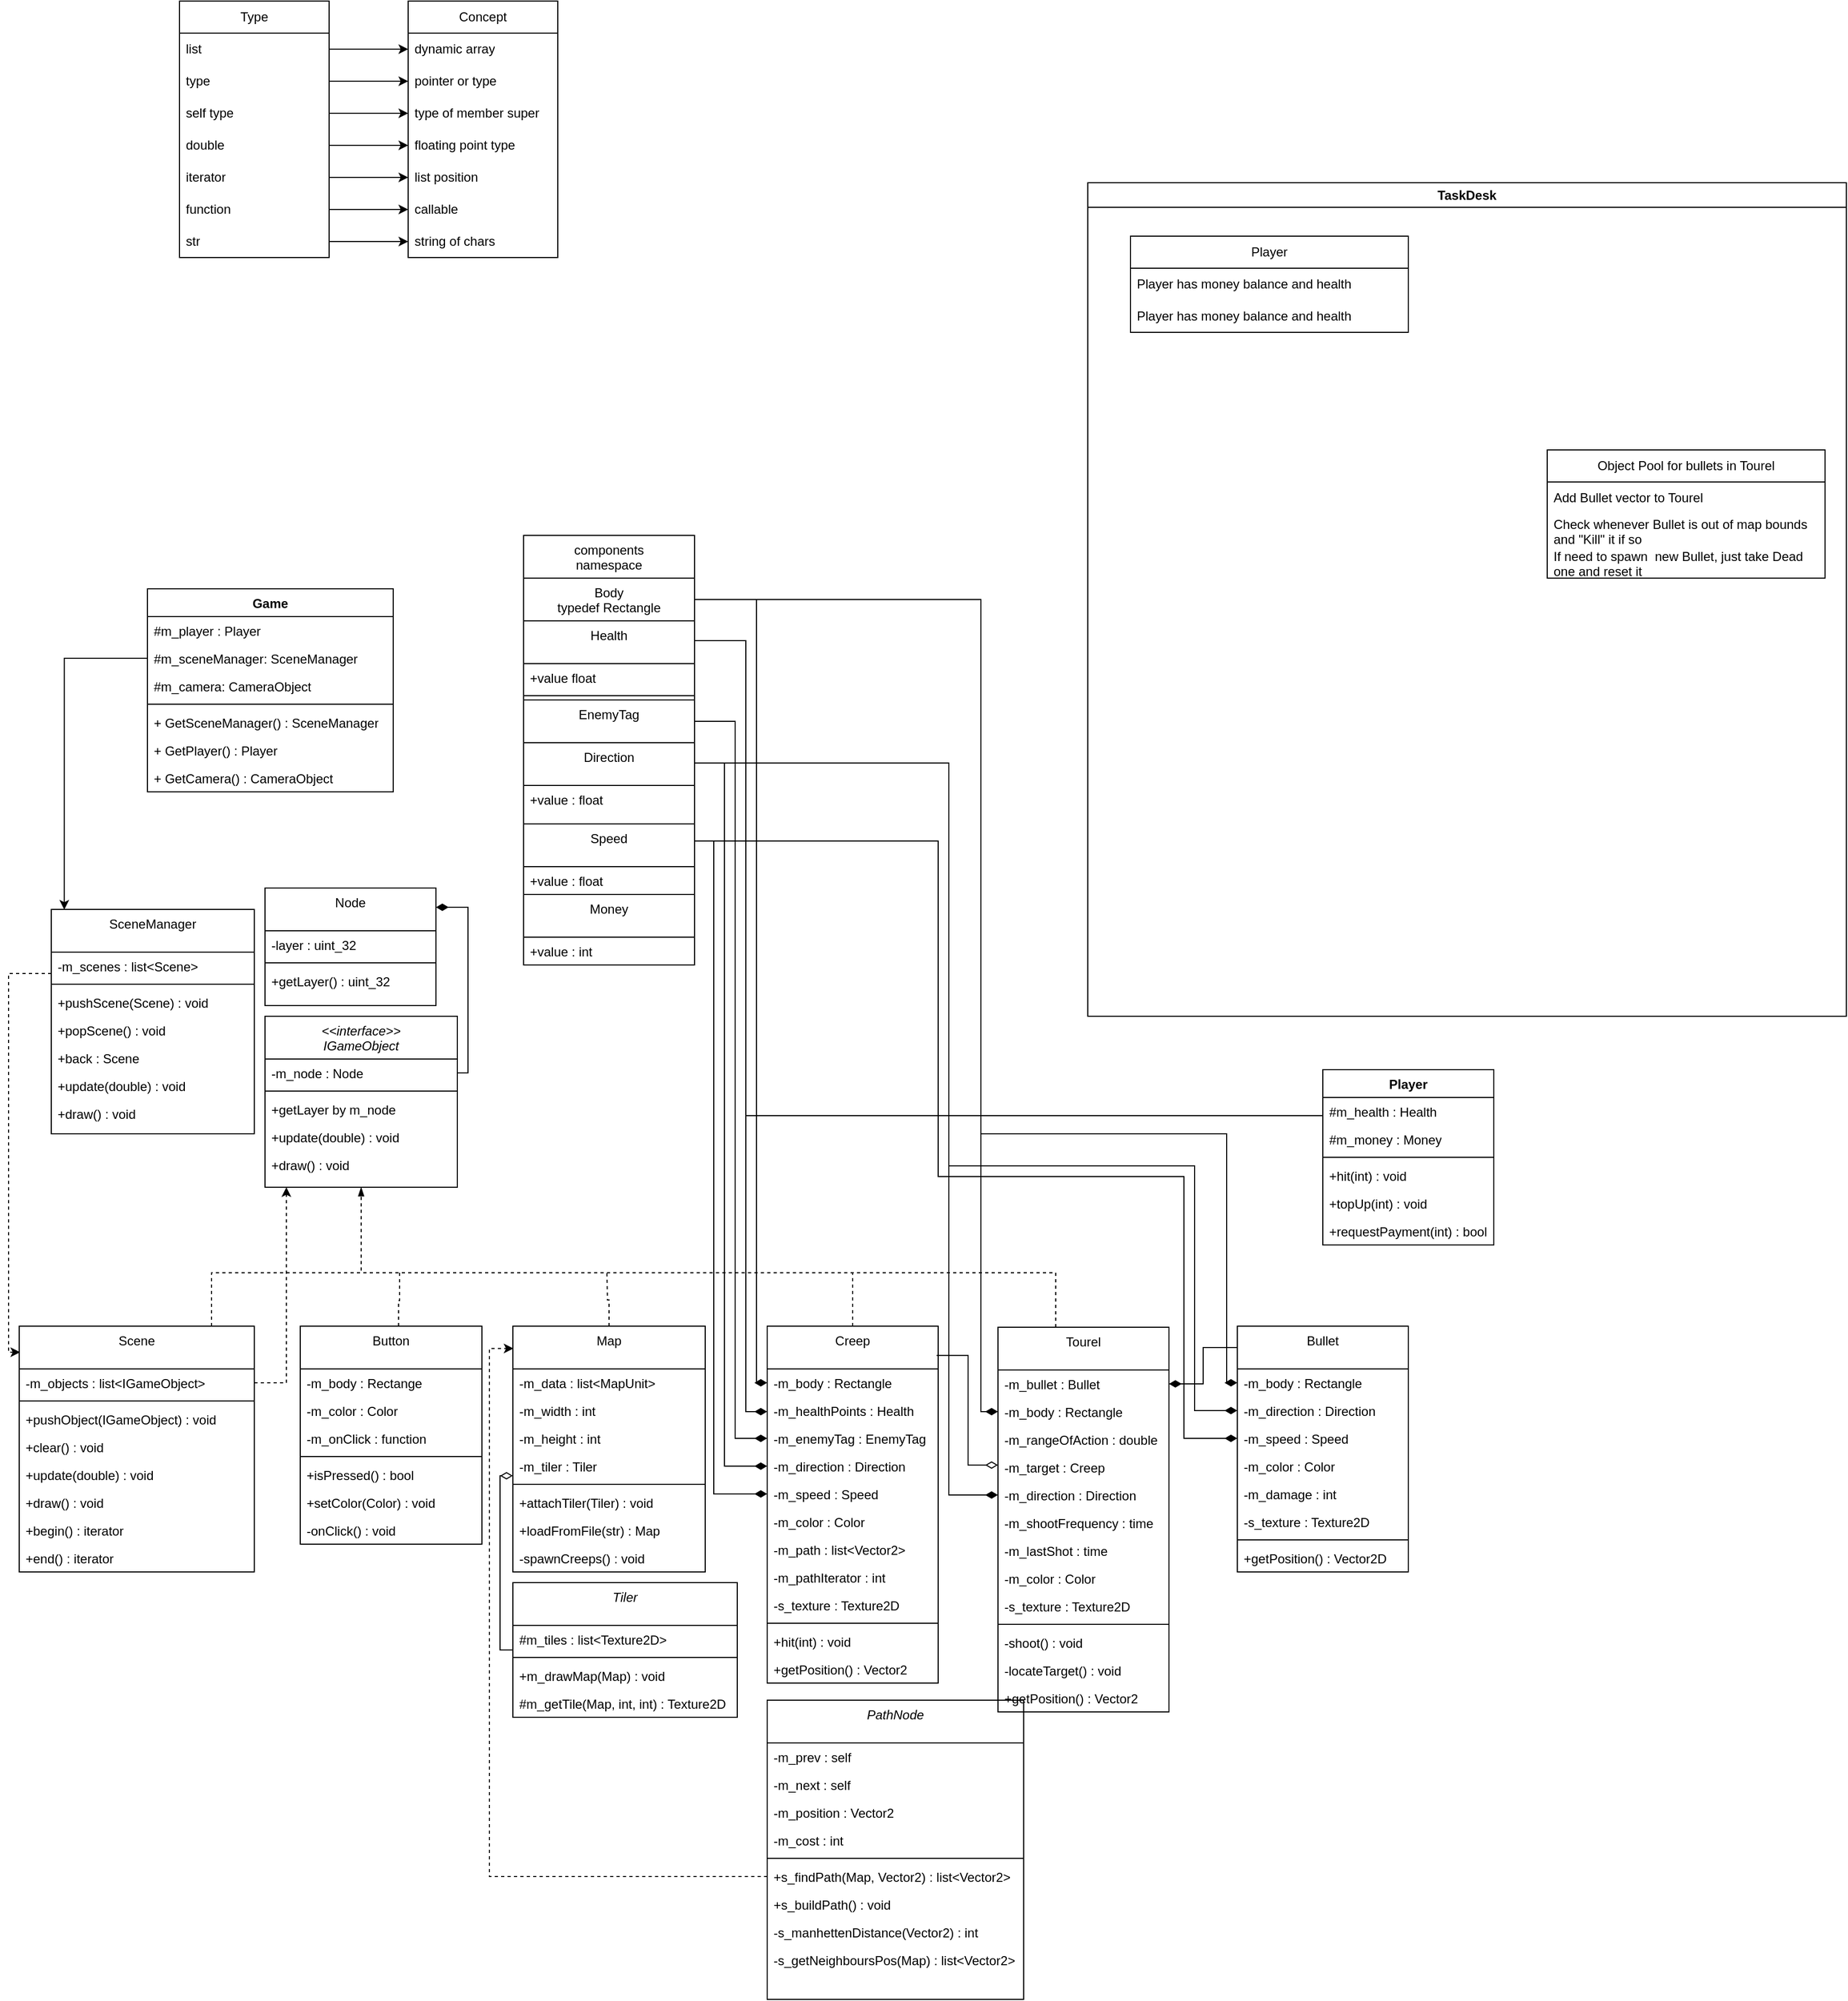 <mxfile version="24.7.7">
  <diagram id="C5RBs43oDa-KdzZeNtuy" name="Page-1">
    <mxGraphModel dx="2193" dy="3086" grid="1" gridSize="10" guides="1" tooltips="1" connect="1" arrows="1" fold="1" page="1" pageScale="1" pageWidth="827" pageHeight="1169" math="0" shadow="0">
      <root>
        <mxCell id="WIyWlLk6GJQsqaUBKTNV-0" />
        <mxCell id="WIyWlLk6GJQsqaUBKTNV-1" parent="WIyWlLk6GJQsqaUBKTNV-0" />
        <mxCell id="zkfFHV4jXpPFQw0GAbJ--0" value="SceneManager&#xa;" style="swimlane;fontStyle=0;align=center;verticalAlign=top;childLayout=stackLayout;horizontal=1;startSize=40;horizontalStack=0;resizeParent=1;resizeLast=0;collapsible=1;marginBottom=0;rounded=0;shadow=0;strokeWidth=1;" parent="WIyWlLk6GJQsqaUBKTNV-1" vertex="1">
          <mxGeometry x="10" y="-990" width="190" height="210" as="geometry">
            <mxRectangle x="30" y="-990" width="160" height="26" as="alternateBounds" />
          </mxGeometry>
        </mxCell>
        <mxCell id="5rygWhRONN88SNYjt8ui-10" value="-m_scenes : list&lt;Scene&gt;" style="text;align=left;verticalAlign=top;spacingLeft=4;spacingRight=4;overflow=hidden;rotatable=0;points=[[0,0.5],[1,0.5]];portConstraint=eastwest;" parent="zkfFHV4jXpPFQw0GAbJ--0" vertex="1">
          <mxGeometry y="40" width="190" height="26" as="geometry" />
        </mxCell>
        <mxCell id="zkfFHV4jXpPFQw0GAbJ--4" value="" style="line;html=1;strokeWidth=1;align=left;verticalAlign=middle;spacingTop=-1;spacingLeft=3;spacingRight=3;rotatable=0;labelPosition=right;points=[];portConstraint=eastwest;" parent="zkfFHV4jXpPFQw0GAbJ--0" vertex="1">
          <mxGeometry y="66" width="190" height="8" as="geometry" />
        </mxCell>
        <mxCell id="5rygWhRONN88SNYjt8ui-3" value="+pushScene(Scene) : void" style="text;align=left;verticalAlign=top;spacingLeft=4;spacingRight=4;overflow=hidden;rotatable=0;points=[[0,0.5],[1,0.5]];portConstraint=eastwest;" parent="zkfFHV4jXpPFQw0GAbJ--0" vertex="1">
          <mxGeometry y="74" width="190" height="26" as="geometry" />
        </mxCell>
        <mxCell id="5rygWhRONN88SNYjt8ui-4" value="+popScene() : void" style="text;align=left;verticalAlign=top;spacingLeft=4;spacingRight=4;overflow=hidden;rotatable=0;points=[[0,0.5],[1,0.5]];portConstraint=eastwest;" parent="zkfFHV4jXpPFQw0GAbJ--0" vertex="1">
          <mxGeometry y="100" width="190" height="26" as="geometry" />
        </mxCell>
        <mxCell id="5rygWhRONN88SNYjt8ui-150" value="+back : Scene" style="text;align=left;verticalAlign=top;spacingLeft=4;spacingRight=4;overflow=hidden;rotatable=0;points=[[0,0.5],[1,0.5]];portConstraint=eastwest;" parent="zkfFHV4jXpPFQw0GAbJ--0" vertex="1">
          <mxGeometry y="126" width="190" height="26" as="geometry" />
        </mxCell>
        <mxCell id="5rygWhRONN88SNYjt8ui-6" value="+update(double) : void" style="text;align=left;verticalAlign=top;spacingLeft=4;spacingRight=4;overflow=hidden;rotatable=0;points=[[0,0.5],[1,0.5]];portConstraint=eastwest;" parent="zkfFHV4jXpPFQw0GAbJ--0" vertex="1">
          <mxGeometry y="152" width="190" height="26" as="geometry" />
        </mxCell>
        <mxCell id="5rygWhRONN88SNYjt8ui-5" value="+draw() : void" style="text;align=left;verticalAlign=top;spacingLeft=4;spacingRight=4;overflow=hidden;rotatable=0;points=[[0,0.5],[1,0.5]];portConstraint=eastwest;" parent="zkfFHV4jXpPFQw0GAbJ--0" vertex="1">
          <mxGeometry y="178" width="190" height="26" as="geometry" />
        </mxCell>
        <mxCell id="5rygWhRONN88SNYjt8ui-62" value="Scene" style="swimlane;fontStyle=0;align=center;verticalAlign=top;childLayout=stackLayout;horizontal=1;startSize=40;horizontalStack=0;resizeParent=1;resizeLast=0;collapsible=1;marginBottom=0;rounded=0;shadow=0;strokeWidth=1;" parent="WIyWlLk6GJQsqaUBKTNV-1" vertex="1">
          <mxGeometry x="-20" y="-600" width="220" height="230" as="geometry">
            <mxRectangle x="220" y="70" width="160" height="26" as="alternateBounds" />
          </mxGeometry>
        </mxCell>
        <mxCell id="5rygWhRONN88SNYjt8ui-63" value="-m_objects : list&lt;IGameObject&gt;" style="text;align=left;verticalAlign=top;spacingLeft=4;spacingRight=4;overflow=hidden;rotatable=0;points=[[0,0.5],[1,0.5]];portConstraint=eastwest;" parent="5rygWhRONN88SNYjt8ui-62" vertex="1">
          <mxGeometry y="40" width="220" height="26" as="geometry" />
        </mxCell>
        <mxCell id="5rygWhRONN88SNYjt8ui-64" value="" style="line;html=1;strokeWidth=1;align=left;verticalAlign=middle;spacingTop=-1;spacingLeft=3;spacingRight=3;rotatable=0;labelPosition=right;points=[];portConstraint=eastwest;" parent="5rygWhRONN88SNYjt8ui-62" vertex="1">
          <mxGeometry y="66" width="220" height="8" as="geometry" />
        </mxCell>
        <mxCell id="5rygWhRONN88SNYjt8ui-65" value="+pushObject(IGameObject) : void" style="text;align=left;verticalAlign=top;spacingLeft=4;spacingRight=4;overflow=hidden;rotatable=0;points=[[0,0.5],[1,0.5]];portConstraint=eastwest;" parent="5rygWhRONN88SNYjt8ui-62" vertex="1">
          <mxGeometry y="74" width="220" height="26" as="geometry" />
        </mxCell>
        <mxCell id="5rygWhRONN88SNYjt8ui-66" value="+clear() : void" style="text;align=left;verticalAlign=top;spacingLeft=4;spacingRight=4;overflow=hidden;rotatable=0;points=[[0,0.5],[1,0.5]];portConstraint=eastwest;" parent="5rygWhRONN88SNYjt8ui-62" vertex="1">
          <mxGeometry y="100" width="220" height="26" as="geometry" />
        </mxCell>
        <mxCell id="5rygWhRONN88SNYjt8ui-67" value="+update(double) : void" style="text;align=left;verticalAlign=top;spacingLeft=4;spacingRight=4;overflow=hidden;rotatable=0;points=[[0,0.5],[1,0.5]];portConstraint=eastwest;" parent="5rygWhRONN88SNYjt8ui-62" vertex="1">
          <mxGeometry y="126" width="220" height="26" as="geometry" />
        </mxCell>
        <mxCell id="5rygWhRONN88SNYjt8ui-68" value="+draw() : void" style="text;align=left;verticalAlign=top;spacingLeft=4;spacingRight=4;overflow=hidden;rotatable=0;points=[[0,0.5],[1,0.5]];portConstraint=eastwest;" parent="5rygWhRONN88SNYjt8ui-62" vertex="1">
          <mxGeometry y="152" width="220" height="26" as="geometry" />
        </mxCell>
        <mxCell id="muvpBoI5yuBOFcIrjpcm-28" value="+begin() : iterator" style="text;align=left;verticalAlign=top;spacingLeft=4;spacingRight=4;overflow=hidden;rotatable=0;points=[[0,0.5],[1,0.5]];portConstraint=eastwest;" parent="5rygWhRONN88SNYjt8ui-62" vertex="1">
          <mxGeometry y="178" width="220" height="26" as="geometry" />
        </mxCell>
        <mxCell id="muvpBoI5yuBOFcIrjpcm-29" value="+end() : iterator" style="text;align=left;verticalAlign=top;spacingLeft=4;spacingRight=4;overflow=hidden;rotatable=0;points=[[0,0.5],[1,0.5]];portConstraint=eastwest;" parent="5rygWhRONN88SNYjt8ui-62" vertex="1">
          <mxGeometry y="204" width="220" height="26" as="geometry" />
        </mxCell>
        <mxCell id="5rygWhRONN88SNYjt8ui-72" value="&lt;&lt;interface&gt;&gt;&#xa;IGameObject&#xa;" style="swimlane;fontStyle=2;align=center;verticalAlign=top;childLayout=stackLayout;horizontal=1;startSize=40;horizontalStack=0;resizeParent=1;resizeLast=0;collapsible=1;marginBottom=0;rounded=0;shadow=0;strokeWidth=1;" parent="WIyWlLk6GJQsqaUBKTNV-1" vertex="1">
          <mxGeometry x="210" y="-890" width="180" height="160" as="geometry">
            <mxRectangle x="220" y="70" width="160" height="26" as="alternateBounds" />
          </mxGeometry>
        </mxCell>
        <mxCell id="b3c_SwX3CGdLqoRGaVpB-6" value="-m_node : Node" style="text;align=left;verticalAlign=top;spacingLeft=4;spacingRight=4;overflow=hidden;rotatable=0;points=[[0,0.5],[1,0.5]];portConstraint=eastwest;" parent="5rygWhRONN88SNYjt8ui-72" vertex="1">
          <mxGeometry y="40" width="180" height="26" as="geometry" />
        </mxCell>
        <mxCell id="5rygWhRONN88SNYjt8ui-74" value="" style="line;html=1;strokeWidth=1;align=left;verticalAlign=middle;spacingTop=-1;spacingLeft=3;spacingRight=3;rotatable=0;labelPosition=right;points=[];portConstraint=eastwest;" parent="5rygWhRONN88SNYjt8ui-72" vertex="1">
          <mxGeometry y="66" width="180" height="8" as="geometry" />
        </mxCell>
        <mxCell id="b3c_SwX3CGdLqoRGaVpB-7" value="+getLayer by m_node" style="text;align=left;verticalAlign=top;spacingLeft=4;spacingRight=4;overflow=hidden;rotatable=0;points=[[0,0.5],[1,0.5]];portConstraint=eastwest;" parent="5rygWhRONN88SNYjt8ui-72" vertex="1">
          <mxGeometry y="74" width="180" height="26" as="geometry" />
        </mxCell>
        <mxCell id="5rygWhRONN88SNYjt8ui-75" value="+update(double) : void" style="text;align=left;verticalAlign=top;spacingLeft=4;spacingRight=4;overflow=hidden;rotatable=0;points=[[0,0.5],[1,0.5]];portConstraint=eastwest;" parent="5rygWhRONN88SNYjt8ui-72" vertex="1">
          <mxGeometry y="100" width="180" height="26" as="geometry" />
        </mxCell>
        <mxCell id="5rygWhRONN88SNYjt8ui-76" value="+draw() : void" style="text;align=left;verticalAlign=top;spacingLeft=4;spacingRight=4;overflow=hidden;rotatable=0;points=[[0,0.5],[1,0.5]];portConstraint=eastwest;" parent="5rygWhRONN88SNYjt8ui-72" vertex="1">
          <mxGeometry y="126" width="180" height="26" as="geometry" />
        </mxCell>
        <mxCell id="5rygWhRONN88SNYjt8ui-113" value="Button" style="swimlane;fontStyle=0;align=center;verticalAlign=top;childLayout=stackLayout;horizontal=1;startSize=40;horizontalStack=0;resizeParent=1;resizeLast=0;collapsible=1;marginBottom=0;rounded=0;shadow=0;strokeWidth=1;" parent="WIyWlLk6GJQsqaUBKTNV-1" vertex="1">
          <mxGeometry x="243" y="-600" width="170" height="204" as="geometry">
            <mxRectangle x="220" y="70" width="160" height="26" as="alternateBounds" />
          </mxGeometry>
        </mxCell>
        <mxCell id="5rygWhRONN88SNYjt8ui-114" value="-m_body : Rectange " style="text;align=left;verticalAlign=top;spacingLeft=4;spacingRight=4;overflow=hidden;rotatable=0;points=[[0,0.5],[1,0.5]];portConstraint=eastwest;" parent="5rygWhRONN88SNYjt8ui-113" vertex="1">
          <mxGeometry y="40" width="170" height="26" as="geometry" />
        </mxCell>
        <mxCell id="5rygWhRONN88SNYjt8ui-124" value="-m_color : Color" style="text;align=left;verticalAlign=top;spacingLeft=4;spacingRight=4;overflow=hidden;rotatable=0;points=[[0,0.5],[1,0.5]];portConstraint=eastwest;" parent="5rygWhRONN88SNYjt8ui-113" vertex="1">
          <mxGeometry y="66" width="170" height="26" as="geometry" />
        </mxCell>
        <mxCell id="5rygWhRONN88SNYjt8ui-119" value="-m_onClick : function" style="text;align=left;verticalAlign=top;spacingLeft=4;spacingRight=4;overflow=hidden;rotatable=0;points=[[0,0.5],[1,0.5]];portConstraint=eastwest;" parent="5rygWhRONN88SNYjt8ui-113" vertex="1">
          <mxGeometry y="92" width="170" height="26" as="geometry" />
        </mxCell>
        <mxCell id="5rygWhRONN88SNYjt8ui-115" value="" style="line;html=1;strokeWidth=1;align=left;verticalAlign=middle;spacingTop=-1;spacingLeft=3;spacingRight=3;rotatable=0;labelPosition=right;points=[];portConstraint=eastwest;" parent="5rygWhRONN88SNYjt8ui-113" vertex="1">
          <mxGeometry y="118" width="170" height="8" as="geometry" />
        </mxCell>
        <mxCell id="5rygWhRONN88SNYjt8ui-116" value="+isPressed() : bool " style="text;align=left;verticalAlign=top;spacingLeft=4;spacingRight=4;overflow=hidden;rotatable=0;points=[[0,0.5],[1,0.5]];portConstraint=eastwest;" parent="5rygWhRONN88SNYjt8ui-113" vertex="1">
          <mxGeometry y="126" width="170" height="26" as="geometry" />
        </mxCell>
        <mxCell id="5rygWhRONN88SNYjt8ui-126" value="+setColor(Color) : void" style="text;align=left;verticalAlign=top;spacingLeft=4;spacingRight=4;overflow=hidden;rotatable=0;points=[[0,0.5],[1,0.5]];portConstraint=eastwest;" parent="5rygWhRONN88SNYjt8ui-113" vertex="1">
          <mxGeometry y="152" width="170" height="26" as="geometry" />
        </mxCell>
        <mxCell id="5rygWhRONN88SNYjt8ui-117" value="-onClick() : void" style="text;align=left;verticalAlign=top;spacingLeft=4;spacingRight=4;overflow=hidden;rotatable=0;points=[[0,0.5],[1,0.5]];portConstraint=eastwest;" parent="5rygWhRONN88SNYjt8ui-113" vertex="1">
          <mxGeometry y="178" width="170" height="26" as="geometry" />
        </mxCell>
        <mxCell id="5rygWhRONN88SNYjt8ui-140" value="Node" style="swimlane;fontStyle=0;align=center;verticalAlign=top;childLayout=stackLayout;horizontal=1;startSize=40;horizontalStack=0;resizeParent=1;resizeLast=0;collapsible=1;marginBottom=0;rounded=0;shadow=0;strokeWidth=1;" parent="WIyWlLk6GJQsqaUBKTNV-1" vertex="1">
          <mxGeometry x="210" y="-1010" width="160" height="110" as="geometry">
            <mxRectangle x="220" y="70" width="160" height="26" as="alternateBounds" />
          </mxGeometry>
        </mxCell>
        <mxCell id="5rygWhRONN88SNYjt8ui-147" value="-layer : uint_32" style="text;align=left;verticalAlign=top;spacingLeft=4;spacingRight=4;overflow=hidden;rotatable=0;points=[[0,0.5],[1,0.5]];portConstraint=eastwest;" parent="5rygWhRONN88SNYjt8ui-140" vertex="1">
          <mxGeometry y="40" width="160" height="26" as="geometry" />
        </mxCell>
        <mxCell id="5rygWhRONN88SNYjt8ui-141" value="" style="line;html=1;strokeWidth=1;align=left;verticalAlign=middle;spacingTop=-1;spacingLeft=3;spacingRight=3;rotatable=0;labelPosition=right;points=[];portConstraint=eastwest;" parent="5rygWhRONN88SNYjt8ui-140" vertex="1">
          <mxGeometry y="66" width="160" height="8" as="geometry" />
        </mxCell>
        <mxCell id="5rygWhRONN88SNYjt8ui-143" value="+getLayer() : uint_32" style="text;align=left;verticalAlign=top;spacingLeft=4;spacingRight=4;overflow=hidden;rotatable=0;points=[[0,0.5],[1,0.5]];portConstraint=eastwest;" parent="5rygWhRONN88SNYjt8ui-140" vertex="1">
          <mxGeometry y="74" width="160" height="26" as="geometry" />
        </mxCell>
        <mxCell id="iSpKXZJJslrt3K8X691c-43" style="edgeStyle=orthogonalEdgeStyle;rounded=0;orthogonalLoop=1;jettySize=auto;html=1;endArrow=none;endFill=0;endSize=6;startArrow=diamondThin;startFill=0;startSize=9;" parent="WIyWlLk6GJQsqaUBKTNV-1" source="5rygWhRONN88SNYjt8ui-162" target="5rygWhRONN88SNYjt8ui-166" edge="1">
          <mxGeometry relative="1" as="geometry">
            <Array as="points">
              <mxPoint x="430" y="-460" />
              <mxPoint x="430" y="-297" />
            </Array>
          </mxGeometry>
        </mxCell>
        <mxCell id="5rygWhRONN88SNYjt8ui-151" value="Map" style="swimlane;fontStyle=0;align=center;verticalAlign=top;childLayout=stackLayout;horizontal=1;startSize=40;horizontalStack=0;resizeParent=1;resizeLast=0;collapsible=1;marginBottom=0;rounded=0;shadow=0;strokeWidth=1;" parent="WIyWlLk6GJQsqaUBKTNV-1" vertex="1">
          <mxGeometry x="442" y="-600" width="180" height="230" as="geometry">
            <mxRectangle x="220" y="70" width="160" height="26" as="alternateBounds" />
          </mxGeometry>
        </mxCell>
        <mxCell id="5rygWhRONN88SNYjt8ui-152" value="-m_data : list&lt;MapUnit&gt;" style="text;align=left;verticalAlign=top;spacingLeft=4;spacingRight=4;overflow=hidden;rotatable=0;points=[[0,0.5],[1,0.5]];portConstraint=eastwest;" parent="5rygWhRONN88SNYjt8ui-151" vertex="1">
          <mxGeometry y="40" width="180" height="26" as="geometry" />
        </mxCell>
        <mxCell id="5rygWhRONN88SNYjt8ui-160" value="-m_width : int" style="text;align=left;verticalAlign=top;spacingLeft=4;spacingRight=4;overflow=hidden;rotatable=0;points=[[0,0.5],[1,0.5]];portConstraint=eastwest;" parent="5rygWhRONN88SNYjt8ui-151" vertex="1">
          <mxGeometry y="66" width="180" height="26" as="geometry" />
        </mxCell>
        <mxCell id="5rygWhRONN88SNYjt8ui-161" value="-m_height : int" style="text;align=left;verticalAlign=top;spacingLeft=4;spacingRight=4;overflow=hidden;rotatable=0;points=[[0,0.5],[1,0.5]];portConstraint=eastwest;" parent="5rygWhRONN88SNYjt8ui-151" vertex="1">
          <mxGeometry y="92" width="180" height="26" as="geometry" />
        </mxCell>
        <mxCell id="5rygWhRONN88SNYjt8ui-162" value="-m_tiler : Tiler" style="text;align=left;verticalAlign=top;spacingLeft=4;spacingRight=4;overflow=hidden;rotatable=0;points=[[0,0.5],[1,0.5]];portConstraint=eastwest;" parent="5rygWhRONN88SNYjt8ui-151" vertex="1">
          <mxGeometry y="118" width="180" height="26" as="geometry" />
        </mxCell>
        <mxCell id="5rygWhRONN88SNYjt8ui-153" value="" style="line;html=1;strokeWidth=1;align=left;verticalAlign=middle;spacingTop=-1;spacingLeft=3;spacingRight=3;rotatable=0;labelPosition=right;points=[];portConstraint=eastwest;" parent="5rygWhRONN88SNYjt8ui-151" vertex="1">
          <mxGeometry y="144" width="180" height="8" as="geometry" />
        </mxCell>
        <mxCell id="5rygWhRONN88SNYjt8ui-154" value="+attachTiler(Tiler) : void" style="text;align=left;verticalAlign=top;spacingLeft=4;spacingRight=4;overflow=hidden;rotatable=0;points=[[0,0.5],[1,0.5]];portConstraint=eastwest;" parent="5rygWhRONN88SNYjt8ui-151" vertex="1">
          <mxGeometry y="152" width="180" height="26" as="geometry" />
        </mxCell>
        <mxCell id="5rygWhRONN88SNYjt8ui-158" value="+loadFromFile(str) : Map" style="text;align=left;verticalAlign=top;spacingLeft=4;spacingRight=4;overflow=hidden;rotatable=0;points=[[0,0.5],[1,0.5]];portConstraint=eastwest;" parent="5rygWhRONN88SNYjt8ui-151" vertex="1">
          <mxGeometry y="178" width="180" height="26" as="geometry" />
        </mxCell>
        <mxCell id="5rygWhRONN88SNYjt8ui-171" value="-spawnCreeps() : void" style="text;align=left;verticalAlign=top;spacingLeft=4;spacingRight=4;overflow=hidden;rotatable=0;points=[[0,0.5],[1,0.5]];portConstraint=eastwest;" parent="5rygWhRONN88SNYjt8ui-151" vertex="1">
          <mxGeometry y="204" width="180" height="26" as="geometry" />
        </mxCell>
        <mxCell id="5rygWhRONN88SNYjt8ui-166" value="Tiler" style="swimlane;fontStyle=2;align=center;verticalAlign=top;childLayout=stackLayout;horizontal=1;startSize=40;horizontalStack=0;resizeParent=1;resizeLast=0;collapsible=1;marginBottom=0;rounded=0;shadow=0;strokeWidth=1;" parent="WIyWlLk6GJQsqaUBKTNV-1" vertex="1">
          <mxGeometry x="442" y="-360" width="210" height="126" as="geometry">
            <mxRectangle x="220" y="70" width="160" height="26" as="alternateBounds" />
          </mxGeometry>
        </mxCell>
        <mxCell id="5rygWhRONN88SNYjt8ui-167" value="#m_tiles : list&lt;Texture2D&gt;" style="text;align=left;verticalAlign=top;spacingLeft=4;spacingRight=4;overflow=hidden;rotatable=0;points=[[0,0.5],[1,0.5]];portConstraint=eastwest;" parent="5rygWhRONN88SNYjt8ui-166" vertex="1">
          <mxGeometry y="40" width="210" height="26" as="geometry" />
        </mxCell>
        <mxCell id="5rygWhRONN88SNYjt8ui-168" value="" style="line;html=1;strokeWidth=1;align=left;verticalAlign=middle;spacingTop=-1;spacingLeft=3;spacingRight=3;rotatable=0;labelPosition=right;points=[];portConstraint=eastwest;" parent="5rygWhRONN88SNYjt8ui-166" vertex="1">
          <mxGeometry y="66" width="210" height="8" as="geometry" />
        </mxCell>
        <mxCell id="5rygWhRONN88SNYjt8ui-169" value="+m_drawMap(Map) : void" style="text;align=left;verticalAlign=top;spacingLeft=4;spacingRight=4;overflow=hidden;rotatable=0;points=[[0,0.5],[1,0.5]];portConstraint=eastwest;" parent="5rygWhRONN88SNYjt8ui-166" vertex="1">
          <mxGeometry y="74" width="210" height="26" as="geometry" />
        </mxCell>
        <mxCell id="iSpKXZJJslrt3K8X691c-48" value="#m_getTile(Map, int, int) : Texture2D" style="text;align=left;verticalAlign=top;spacingLeft=4;spacingRight=4;overflow=hidden;rotatable=0;points=[[0,0.5],[1,0.5]];portConstraint=eastwest;" parent="5rygWhRONN88SNYjt8ui-166" vertex="1">
          <mxGeometry y="100" width="210" height="26" as="geometry" />
        </mxCell>
        <mxCell id="5rygWhRONN88SNYjt8ui-174" value="Creep" style="swimlane;fontStyle=0;align=center;verticalAlign=top;childLayout=stackLayout;horizontal=1;startSize=40;horizontalStack=0;resizeParent=1;resizeLast=0;collapsible=1;marginBottom=0;rounded=0;shadow=0;strokeWidth=1;" parent="WIyWlLk6GJQsqaUBKTNV-1" vertex="1">
          <mxGeometry x="680" y="-600" width="160" height="334" as="geometry">
            <mxRectangle x="220" y="70" width="160" height="26" as="alternateBounds" />
          </mxGeometry>
        </mxCell>
        <mxCell id="5rygWhRONN88SNYjt8ui-175" value="-m_body : Rectangle" style="text;align=left;verticalAlign=top;spacingLeft=4;spacingRight=4;overflow=hidden;rotatable=0;points=[[0,0.5],[1,0.5]];portConstraint=eastwest;" parent="5rygWhRONN88SNYjt8ui-174" vertex="1">
          <mxGeometry y="40" width="160" height="26" as="geometry" />
        </mxCell>
        <mxCell id="sOrNMbXC4IDYlmC76Fjy-10" value="-m_healthPoints : Health" style="text;align=left;verticalAlign=top;spacingLeft=4;spacingRight=4;overflow=hidden;rotatable=0;points=[[0,0.5],[1,0.5]];portConstraint=eastwest;" parent="5rygWhRONN88SNYjt8ui-174" vertex="1">
          <mxGeometry y="66" width="160" height="26" as="geometry" />
        </mxCell>
        <mxCell id="muvpBoI5yuBOFcIrjpcm-61" value="-m_enemyTag : EnemyTag" style="text;align=left;verticalAlign=top;spacingLeft=4;spacingRight=4;overflow=hidden;rotatable=0;points=[[0,0.5],[1,0.5]];portConstraint=eastwest;" parent="5rygWhRONN88SNYjt8ui-174" vertex="1">
          <mxGeometry y="92" width="160" height="26" as="geometry" />
        </mxCell>
        <mxCell id="sOrNMbXC4IDYlmC76Fjy-3" value="-m_direction : Direction" style="text;align=left;verticalAlign=top;spacingLeft=4;spacingRight=4;overflow=hidden;rotatable=0;points=[[0,0.5],[1,0.5]];portConstraint=eastwest;" parent="5rygWhRONN88SNYjt8ui-174" vertex="1">
          <mxGeometry y="118" width="160" height="26" as="geometry" />
        </mxCell>
        <mxCell id="sOrNMbXC4IDYlmC76Fjy-2" value="-m_speed : Speed" style="text;align=left;verticalAlign=top;spacingLeft=4;spacingRight=4;overflow=hidden;rotatable=0;points=[[0,0.5],[1,0.5]];portConstraint=eastwest;" parent="5rygWhRONN88SNYjt8ui-174" vertex="1">
          <mxGeometry y="144" width="160" height="26" as="geometry" />
        </mxCell>
        <mxCell id="sOrNMbXC4IDYlmC76Fjy-0" value="-m_color : Color" style="text;align=left;verticalAlign=top;spacingLeft=4;spacingRight=4;overflow=hidden;rotatable=0;points=[[0,0.5],[1,0.5]];portConstraint=eastwest;" parent="5rygWhRONN88SNYjt8ui-174" vertex="1">
          <mxGeometry y="170" width="160" height="26" as="geometry" />
        </mxCell>
        <mxCell id="sOrNMbXC4IDYlmC76Fjy-4" value="-m_path : list&lt;Vector2&gt;" style="text;align=left;verticalAlign=top;spacingLeft=4;spacingRight=4;overflow=hidden;rotatable=0;points=[[0,0.5],[1,0.5]];portConstraint=eastwest;" parent="5rygWhRONN88SNYjt8ui-174" vertex="1">
          <mxGeometry y="196" width="160" height="26" as="geometry" />
        </mxCell>
        <mxCell id="sOrNMbXC4IDYlmC76Fjy-5" value="-m_pathIterator : int" style="text;align=left;verticalAlign=top;spacingLeft=4;spacingRight=4;overflow=hidden;rotatable=0;points=[[0,0.5],[1,0.5]];portConstraint=eastwest;" parent="5rygWhRONN88SNYjt8ui-174" vertex="1">
          <mxGeometry y="222" width="160" height="26" as="geometry" />
        </mxCell>
        <mxCell id="sOrNMbXC4IDYlmC76Fjy-11" value="-s_texture : Texture2D" style="text;align=left;verticalAlign=top;spacingLeft=4;spacingRight=4;overflow=hidden;rotatable=0;points=[[0,0.5],[1,0.5]];portConstraint=eastwest;" parent="5rygWhRONN88SNYjt8ui-174" vertex="1">
          <mxGeometry y="248" width="160" height="26" as="geometry" />
        </mxCell>
        <mxCell id="5rygWhRONN88SNYjt8ui-176" value="" style="line;html=1;strokeWidth=1;align=left;verticalAlign=middle;spacingTop=-1;spacingLeft=3;spacingRight=3;rotatable=0;labelPosition=right;points=[];portConstraint=eastwest;" parent="5rygWhRONN88SNYjt8ui-174" vertex="1">
          <mxGeometry y="274" width="160" height="8" as="geometry" />
        </mxCell>
        <mxCell id="sOrNMbXC4IDYlmC76Fjy-1" value="+hit(int) : void" style="text;align=left;verticalAlign=top;spacingLeft=4;spacingRight=4;overflow=hidden;rotatable=0;points=[[0,0.5],[1,0.5]];portConstraint=eastwest;" parent="5rygWhRONN88SNYjt8ui-174" vertex="1">
          <mxGeometry y="282" width="160" height="26" as="geometry" />
        </mxCell>
        <mxCell id="57HEkyMDVmlf4uenoFg5-39" value="+getPosition() : Vector2" style="text;align=left;verticalAlign=top;spacingLeft=4;spacingRight=4;overflow=hidden;rotatable=0;points=[[0,0.5],[1,0.5]];portConstraint=eastwest;" parent="5rygWhRONN88SNYjt8ui-174" vertex="1">
          <mxGeometry y="308" width="160" height="26" as="geometry" />
        </mxCell>
        <mxCell id="muvpBoI5yuBOFcIrjpcm-0" style="edgeStyle=orthogonalEdgeStyle;rounded=0;orthogonalLoop=1;jettySize=auto;html=1;exitX=0;exitY=0.5;exitDx=0;exitDy=0;entryX=0.003;entryY=0.091;entryDx=0;entryDy=0;entryPerimeter=0;dashed=1;" parent="WIyWlLk6GJQsqaUBKTNV-1" source="sOrNMbXC4IDYlmC76Fjy-17" target="5rygWhRONN88SNYjt8ui-151" edge="1">
          <mxGeometry relative="1" as="geometry">
            <Array as="points">
              <mxPoint x="420" y="-85" />
              <mxPoint x="420" y="-579" />
            </Array>
          </mxGeometry>
        </mxCell>
        <mxCell id="sOrNMbXC4IDYlmC76Fjy-14" value="PathNode" style="swimlane;fontStyle=2;align=center;verticalAlign=top;childLayout=stackLayout;horizontal=1;startSize=40;horizontalStack=0;resizeParent=1;resizeLast=0;collapsible=1;marginBottom=0;rounded=0;shadow=0;strokeWidth=1;" parent="WIyWlLk6GJQsqaUBKTNV-1" vertex="1">
          <mxGeometry x="680" y="-250" width="240" height="280" as="geometry">
            <mxRectangle x="220" y="70" width="160" height="26" as="alternateBounds" />
          </mxGeometry>
        </mxCell>
        <mxCell id="sOrNMbXC4IDYlmC76Fjy-15" value="-m_prev : self" style="text;align=left;verticalAlign=top;spacingLeft=4;spacingRight=4;overflow=hidden;rotatable=0;points=[[0,0.5],[1,0.5]];portConstraint=eastwest;" parent="sOrNMbXC4IDYlmC76Fjy-14" vertex="1">
          <mxGeometry y="40" width="240" height="26" as="geometry" />
        </mxCell>
        <mxCell id="sOrNMbXC4IDYlmC76Fjy-18" value="-m_next : self" style="text;align=left;verticalAlign=top;spacingLeft=4;spacingRight=4;overflow=hidden;rotatable=0;points=[[0,0.5],[1,0.5]];portConstraint=eastwest;" parent="sOrNMbXC4IDYlmC76Fjy-14" vertex="1">
          <mxGeometry y="66" width="240" height="26" as="geometry" />
        </mxCell>
        <mxCell id="sOrNMbXC4IDYlmC76Fjy-22" value="-m_position : Vector2" style="text;align=left;verticalAlign=top;spacingLeft=4;spacingRight=4;overflow=hidden;rotatable=0;points=[[0,0.5],[1,0.5]];portConstraint=eastwest;" parent="sOrNMbXC4IDYlmC76Fjy-14" vertex="1">
          <mxGeometry y="92" width="240" height="26" as="geometry" />
        </mxCell>
        <mxCell id="sOrNMbXC4IDYlmC76Fjy-23" value="-m_cost : int" style="text;align=left;verticalAlign=top;spacingLeft=4;spacingRight=4;overflow=hidden;rotatable=0;points=[[0,0.5],[1,0.5]];portConstraint=eastwest;" parent="sOrNMbXC4IDYlmC76Fjy-14" vertex="1">
          <mxGeometry y="118" width="240" height="26" as="geometry" />
        </mxCell>
        <mxCell id="sOrNMbXC4IDYlmC76Fjy-16" value="" style="line;html=1;strokeWidth=1;align=left;verticalAlign=middle;spacingTop=-1;spacingLeft=3;spacingRight=3;rotatable=0;labelPosition=right;points=[];portConstraint=eastwest;" parent="sOrNMbXC4IDYlmC76Fjy-14" vertex="1">
          <mxGeometry y="144" width="240" height="8" as="geometry" />
        </mxCell>
        <mxCell id="sOrNMbXC4IDYlmC76Fjy-17" value="+s_findPath(Map, Vector2) : list&lt;Vector2&gt; " style="text;align=left;verticalAlign=top;spacingLeft=4;spacingRight=4;overflow=hidden;rotatable=0;points=[[0,0.5],[1,0.5]];portConstraint=eastwest;" parent="sOrNMbXC4IDYlmC76Fjy-14" vertex="1">
          <mxGeometry y="152" width="240" height="26" as="geometry" />
        </mxCell>
        <mxCell id="sOrNMbXC4IDYlmC76Fjy-24" value="+s_buildPath() : void" style="text;align=left;verticalAlign=top;spacingLeft=4;spacingRight=4;overflow=hidden;rotatable=0;points=[[0,0.5],[1,0.5]];portConstraint=eastwest;labelBackgroundColor=default;" parent="sOrNMbXC4IDYlmC76Fjy-14" vertex="1">
          <mxGeometry y="178" width="240" height="26" as="geometry" />
        </mxCell>
        <mxCell id="sOrNMbXC4IDYlmC76Fjy-19" value="-s_manhettenDistance(Vector2) : int" style="text;align=left;verticalAlign=top;spacingLeft=4;spacingRight=4;overflow=hidden;rotatable=0;points=[[0,0.5],[1,0.5]];portConstraint=eastwest;" parent="sOrNMbXC4IDYlmC76Fjy-14" vertex="1">
          <mxGeometry y="204" width="240" height="26" as="geometry" />
        </mxCell>
        <mxCell id="sOrNMbXC4IDYlmC76Fjy-21" value="-s_getNeighboursPos(Map) : list&lt;Vector2&gt;" style="text;align=left;verticalAlign=top;spacingLeft=4;spacingRight=4;overflow=hidden;rotatable=0;points=[[0,0.5],[1,0.5]];portConstraint=eastwest;" parent="sOrNMbXC4IDYlmC76Fjy-14" vertex="1">
          <mxGeometry y="230" width="240" height="26" as="geometry" />
        </mxCell>
        <mxCell id="b3c_SwX3CGdLqoRGaVpB-2" value="Tourel" style="swimlane;fontStyle=0;align=center;verticalAlign=top;childLayout=stackLayout;horizontal=1;startSize=40;horizontalStack=0;resizeParent=1;resizeLast=0;collapsible=1;marginBottom=0;rounded=0;shadow=0;strokeWidth=1;" parent="WIyWlLk6GJQsqaUBKTNV-1" vertex="1">
          <mxGeometry x="896" y="-599" width="160" height="360" as="geometry">
            <mxRectangle x="220" y="70" width="160" height="26" as="alternateBounds" />
          </mxGeometry>
        </mxCell>
        <mxCell id="muvpBoI5yuBOFcIrjpcm-10" value="-m_bullet : Bullet" style="text;align=left;verticalAlign=top;spacingLeft=4;spacingRight=4;overflow=hidden;rotatable=0;points=[[0,0.5],[1,0.5]];portConstraint=eastwest;" parent="b3c_SwX3CGdLqoRGaVpB-2" vertex="1">
          <mxGeometry y="40" width="160" height="26" as="geometry" />
        </mxCell>
        <mxCell id="muvpBoI5yuBOFcIrjpcm-27" value="-m_body : Rectangle" style="text;align=left;verticalAlign=top;spacingLeft=4;spacingRight=4;overflow=hidden;rotatable=0;points=[[0,0.5],[1,0.5]];portConstraint=eastwest;" parent="b3c_SwX3CGdLqoRGaVpB-2" vertex="1">
          <mxGeometry y="66" width="160" height="26" as="geometry" />
        </mxCell>
        <mxCell id="muvpBoI5yuBOFcIrjpcm-25" value="-m_rangeOfAction : double" style="text;align=left;verticalAlign=top;spacingLeft=4;spacingRight=4;overflow=hidden;rotatable=0;points=[[0,0.5],[1,0.5]];portConstraint=eastwest;" parent="b3c_SwX3CGdLqoRGaVpB-2" vertex="1">
          <mxGeometry y="92" width="160" height="26" as="geometry" />
        </mxCell>
        <mxCell id="muvpBoI5yuBOFcIrjpcm-26" value="-m_target : Creep" style="text;align=left;verticalAlign=top;spacingLeft=4;spacingRight=4;overflow=hidden;rotatable=0;points=[[0,0.5],[1,0.5]];portConstraint=eastwest;" parent="b3c_SwX3CGdLqoRGaVpB-2" vertex="1">
          <mxGeometry y="118" width="160" height="26" as="geometry" />
        </mxCell>
        <mxCell id="muvpBoI5yuBOFcIrjpcm-18" value="-m_direction : Direction" style="text;align=left;verticalAlign=top;spacingLeft=4;spacingRight=4;overflow=hidden;rotatable=0;points=[[0,0.5],[1,0.5]];portConstraint=eastwest;" parent="b3c_SwX3CGdLqoRGaVpB-2" vertex="1">
          <mxGeometry y="144" width="160" height="26" as="geometry" />
        </mxCell>
        <mxCell id="130k1nIRX02G0SaL0c_t-0" value="-m_shootFrequency : time" style="text;align=left;verticalAlign=top;spacingLeft=4;spacingRight=4;overflow=hidden;rotatable=0;points=[[0,0.5],[1,0.5]];portConstraint=eastwest;" parent="b3c_SwX3CGdLqoRGaVpB-2" vertex="1">
          <mxGeometry y="170" width="160" height="26" as="geometry" />
        </mxCell>
        <mxCell id="130k1nIRX02G0SaL0c_t-1" value="-m_lastShot : time" style="text;align=left;verticalAlign=top;spacingLeft=4;spacingRight=4;overflow=hidden;rotatable=0;points=[[0,0.5],[1,0.5]];portConstraint=eastwest;" parent="b3c_SwX3CGdLqoRGaVpB-2" vertex="1">
          <mxGeometry y="196" width="160" height="26" as="geometry" />
        </mxCell>
        <mxCell id="57HEkyMDVmlf4uenoFg5-33" value="-m_color : Color" style="text;align=left;verticalAlign=top;spacingLeft=4;spacingRight=4;overflow=hidden;rotatable=0;points=[[0,0.5],[1,0.5]];portConstraint=eastwest;" parent="b3c_SwX3CGdLqoRGaVpB-2" vertex="1">
          <mxGeometry y="222" width="160" height="26" as="geometry" />
        </mxCell>
        <mxCell id="muvpBoI5yuBOFcIrjpcm-20" value="-s_texture : Texture2D" style="text;align=left;verticalAlign=top;spacingLeft=4;spacingRight=4;overflow=hidden;rotatable=0;points=[[0,0.5],[1,0.5]];portConstraint=eastwest;" parent="b3c_SwX3CGdLqoRGaVpB-2" vertex="1">
          <mxGeometry y="248" width="160" height="26" as="geometry" />
        </mxCell>
        <mxCell id="b3c_SwX3CGdLqoRGaVpB-4" value="" style="line;html=1;strokeWidth=1;align=left;verticalAlign=middle;spacingTop=-1;spacingLeft=3;spacingRight=3;rotatable=0;labelPosition=right;points=[];portConstraint=eastwest;" parent="b3c_SwX3CGdLqoRGaVpB-2" vertex="1">
          <mxGeometry y="274" width="160" height="8" as="geometry" />
        </mxCell>
        <mxCell id="b3c_SwX3CGdLqoRGaVpB-5" value="-shoot() : void" style="text;align=left;verticalAlign=top;spacingLeft=4;spacingRight=4;overflow=hidden;rotatable=0;points=[[0,0.5],[1,0.5]];portConstraint=eastwest;" parent="b3c_SwX3CGdLqoRGaVpB-2" vertex="1">
          <mxGeometry y="282" width="160" height="26" as="geometry" />
        </mxCell>
        <mxCell id="muvpBoI5yuBOFcIrjpcm-21" value="-locateTarget() : void" style="text;align=left;verticalAlign=top;spacingLeft=4;spacingRight=4;overflow=hidden;rotatable=0;points=[[0,0.5],[1,0.5]];portConstraint=eastwest;" parent="b3c_SwX3CGdLqoRGaVpB-2" vertex="1">
          <mxGeometry y="308" width="160" height="26" as="geometry" />
        </mxCell>
        <mxCell id="57HEkyMDVmlf4uenoFg5-40" value="+getPosition() : Vector2" style="text;align=left;verticalAlign=top;spacingLeft=4;spacingRight=4;overflow=hidden;rotatable=0;points=[[0,0.5],[1,0.5]];portConstraint=eastwest;" parent="b3c_SwX3CGdLqoRGaVpB-2" vertex="1">
          <mxGeometry y="334" width="160" height="26" as="geometry" />
        </mxCell>
        <mxCell id="b3c_SwX3CGdLqoRGaVpB-8" style="edgeStyle=orthogonalEdgeStyle;rounded=0;orthogonalLoop=1;jettySize=auto;html=1;endArrow=diamondThin;endFill=1;endSize=9;" parent="WIyWlLk6GJQsqaUBKTNV-1" source="b3c_SwX3CGdLqoRGaVpB-6" target="5rygWhRONN88SNYjt8ui-140" edge="1">
          <mxGeometry relative="1" as="geometry">
            <Array as="points">
              <mxPoint x="400" y="-837" />
              <mxPoint x="400" y="-992" />
            </Array>
          </mxGeometry>
        </mxCell>
        <mxCell id="muvpBoI5yuBOFcIrjpcm-11" value="Bullet" style="swimlane;fontStyle=0;align=center;verticalAlign=top;childLayout=stackLayout;horizontal=1;startSize=40;horizontalStack=0;resizeParent=1;resizeLast=0;collapsible=1;marginBottom=0;rounded=0;shadow=0;strokeWidth=1;" parent="WIyWlLk6GJQsqaUBKTNV-1" vertex="1">
          <mxGeometry x="1120" y="-600" width="160" height="230" as="geometry">
            <mxRectangle x="220" y="70" width="160" height="26" as="alternateBounds" />
          </mxGeometry>
        </mxCell>
        <mxCell id="57HEkyMDVmlf4uenoFg5-29" value="-m_body : Rectangle" style="text;align=left;verticalAlign=top;spacingLeft=4;spacingRight=4;overflow=hidden;rotatable=0;points=[[0,0.5],[1,0.5]];portConstraint=eastwest;" parent="muvpBoI5yuBOFcIrjpcm-11" vertex="1">
          <mxGeometry y="40" width="160" height="26" as="geometry" />
        </mxCell>
        <mxCell id="57HEkyMDVmlf4uenoFg5-30" value="-m_direction : Direction" style="text;align=left;verticalAlign=top;spacingLeft=4;spacingRight=4;overflow=hidden;rotatable=0;points=[[0,0.5],[1,0.5]];portConstraint=eastwest;" parent="muvpBoI5yuBOFcIrjpcm-11" vertex="1">
          <mxGeometry y="66" width="160" height="26" as="geometry" />
        </mxCell>
        <mxCell id="iSpKXZJJslrt3K8X691c-31" value="-m_speed : Speed" style="text;align=left;verticalAlign=top;spacingLeft=4;spacingRight=4;overflow=hidden;rotatable=0;points=[[0,0.5],[1,0.5]];portConstraint=eastwest;" parent="muvpBoI5yuBOFcIrjpcm-11" vertex="1">
          <mxGeometry y="92" width="160" height="26" as="geometry" />
        </mxCell>
        <mxCell id="57HEkyMDVmlf4uenoFg5-34" value="-m_color : Color" style="text;align=left;verticalAlign=top;spacingLeft=4;spacingRight=4;overflow=hidden;rotatable=0;points=[[0,0.5],[1,0.5]];portConstraint=eastwest;" parent="muvpBoI5yuBOFcIrjpcm-11" vertex="1">
          <mxGeometry y="118" width="160" height="26" as="geometry" />
        </mxCell>
        <mxCell id="57HEkyMDVmlf4uenoFg5-41" value="-m_damage : int" style="text;align=left;verticalAlign=top;spacingLeft=4;spacingRight=4;overflow=hidden;rotatable=0;points=[[0,0.5],[1,0.5]];portConstraint=eastwest;" parent="muvpBoI5yuBOFcIrjpcm-11" vertex="1">
          <mxGeometry y="144" width="160" height="26" as="geometry" />
        </mxCell>
        <mxCell id="57HEkyMDVmlf4uenoFg5-31" value="-s_texture : Texture2D" style="text;align=left;verticalAlign=top;spacingLeft=4;spacingRight=4;overflow=hidden;rotatable=0;points=[[0,0.5],[1,0.5]];portConstraint=eastwest;" parent="muvpBoI5yuBOFcIrjpcm-11" vertex="1">
          <mxGeometry y="170" width="160" height="26" as="geometry" />
        </mxCell>
        <mxCell id="muvpBoI5yuBOFcIrjpcm-13" value="" style="line;html=1;strokeWidth=1;align=left;verticalAlign=middle;spacingTop=-1;spacingLeft=3;spacingRight=3;rotatable=0;labelPosition=right;points=[];portConstraint=eastwest;" parent="muvpBoI5yuBOFcIrjpcm-11" vertex="1">
          <mxGeometry y="196" width="160" height="8" as="geometry" />
        </mxCell>
        <mxCell id="57HEkyMDVmlf4uenoFg5-42" value="+getPosition() : Vector2D" style="text;align=left;verticalAlign=top;spacingLeft=4;spacingRight=4;overflow=hidden;rotatable=0;points=[[0,0.5],[1,0.5]];portConstraint=eastwest;" parent="muvpBoI5yuBOFcIrjpcm-11" vertex="1">
          <mxGeometry y="204" width="160" height="26" as="geometry" />
        </mxCell>
        <mxCell id="muvpBoI5yuBOFcIrjpcm-30" value="components&#xa;namespace&#xa;" style="swimlane;fontStyle=0;align=center;verticalAlign=top;childLayout=stackLayout;horizontal=1;startSize=40;horizontalStack=0;resizeParent=1;resizeLast=0;collapsible=1;marginBottom=0;rounded=0;shadow=0;strokeWidth=1;" parent="WIyWlLk6GJQsqaUBKTNV-1" vertex="1">
          <mxGeometry x="452" y="-1340" width="160" height="402" as="geometry">
            <mxRectangle x="452" y="-1340" width="160" height="26" as="alternateBounds" />
          </mxGeometry>
        </mxCell>
        <mxCell id="muvpBoI5yuBOFcIrjpcm-34" value="Body&#xa;typedef Rectangle&#xa;" style="swimlane;fontStyle=0;align=center;verticalAlign=top;childLayout=stackLayout;horizontal=1;startSize=40;horizontalStack=0;resizeParent=1;resizeLast=0;collapsible=1;marginBottom=0;rounded=0;shadow=0;strokeWidth=1;" parent="muvpBoI5yuBOFcIrjpcm-30" vertex="1">
          <mxGeometry y="40" width="160" height="40" as="geometry">
            <mxRectangle y="40" width="160" height="26" as="alternateBounds" />
          </mxGeometry>
        </mxCell>
        <mxCell id="muvpBoI5yuBOFcIrjpcm-38" value="Health" style="swimlane;fontStyle=0;align=center;verticalAlign=top;childLayout=stackLayout;horizontal=1;startSize=40;horizontalStack=0;resizeParent=1;resizeLast=0;collapsible=1;marginBottom=0;rounded=0;shadow=0;strokeWidth=1;" parent="muvpBoI5yuBOFcIrjpcm-30" vertex="1">
          <mxGeometry y="80" width="160" height="74" as="geometry">
            <mxRectangle y="80" width="160" height="26" as="alternateBounds" />
          </mxGeometry>
        </mxCell>
        <mxCell id="muvpBoI5yuBOFcIrjpcm-39" value="+value float" style="text;align=left;verticalAlign=top;spacingLeft=4;spacingRight=4;overflow=hidden;rotatable=0;points=[[0,0.5],[1,0.5]];portConstraint=eastwest;" parent="muvpBoI5yuBOFcIrjpcm-38" vertex="1">
          <mxGeometry y="40" width="160" height="26" as="geometry" />
        </mxCell>
        <mxCell id="muvpBoI5yuBOFcIrjpcm-40" value="" style="line;html=1;strokeWidth=1;align=left;verticalAlign=middle;spacingTop=-1;spacingLeft=3;spacingRight=3;rotatable=0;labelPosition=right;points=[];portConstraint=eastwest;" parent="muvpBoI5yuBOFcIrjpcm-38" vertex="1">
          <mxGeometry y="66" width="160" height="8" as="geometry" />
        </mxCell>
        <mxCell id="muvpBoI5yuBOFcIrjpcm-42" value="EnemyTag" style="swimlane;fontStyle=0;align=center;verticalAlign=top;childLayout=stackLayout;horizontal=1;startSize=40;horizontalStack=0;resizeParent=1;resizeLast=0;collapsible=1;marginBottom=0;rounded=0;shadow=0;strokeWidth=1;" parent="muvpBoI5yuBOFcIrjpcm-30" vertex="1">
          <mxGeometry y="154" width="160" height="40" as="geometry">
            <mxRectangle y="154" width="160" height="26" as="alternateBounds" />
          </mxGeometry>
        </mxCell>
        <mxCell id="57HEkyMDVmlf4uenoFg5-1" value="Direction" style="swimlane;fontStyle=0;align=center;verticalAlign=top;childLayout=stackLayout;horizontal=1;startSize=40;horizontalStack=0;resizeParent=1;resizeLast=0;collapsible=1;marginBottom=0;rounded=0;shadow=0;strokeWidth=1;" parent="muvpBoI5yuBOFcIrjpcm-30" vertex="1">
          <mxGeometry y="194" width="160" height="76" as="geometry">
            <mxRectangle y="194" width="160" height="26" as="alternateBounds" />
          </mxGeometry>
        </mxCell>
        <mxCell id="57HEkyMDVmlf4uenoFg5-2" value="+value : float" style="text;align=left;verticalAlign=top;spacingLeft=4;spacingRight=4;overflow=hidden;rotatable=0;points=[[0,0.5],[1,0.5]];portConstraint=eastwest;" parent="57HEkyMDVmlf4uenoFg5-1" vertex="1">
          <mxGeometry y="40" width="160" height="26" as="geometry" />
        </mxCell>
        <mxCell id="57HEkyMDVmlf4uenoFg5-9" value="Speed" style="swimlane;fontStyle=0;align=center;verticalAlign=top;childLayout=stackLayout;horizontal=1;startSize=40;horizontalStack=0;resizeParent=1;resizeLast=0;collapsible=1;marginBottom=0;rounded=0;shadow=0;strokeWidth=1;" parent="muvpBoI5yuBOFcIrjpcm-30" vertex="1">
          <mxGeometry y="270" width="160" height="132" as="geometry">
            <mxRectangle y="194" width="160" height="26" as="alternateBounds" />
          </mxGeometry>
        </mxCell>
        <mxCell id="57HEkyMDVmlf4uenoFg5-11" value="+value : float" style="text;align=left;verticalAlign=top;spacingLeft=4;spacingRight=4;overflow=hidden;rotatable=0;points=[[0,0.5],[1,0.5]];portConstraint=eastwest;" parent="57HEkyMDVmlf4uenoFg5-9" vertex="1">
          <mxGeometry y="40" width="160" height="26" as="geometry" />
        </mxCell>
        <mxCell id="X6WMRJas0Hvn011ylAVO-20" value="Money" style="swimlane;fontStyle=0;align=center;verticalAlign=top;childLayout=stackLayout;horizontal=1;startSize=40;horizontalStack=0;resizeParent=1;resizeLast=0;collapsible=1;marginBottom=0;rounded=0;shadow=0;strokeWidth=1;" vertex="1" parent="57HEkyMDVmlf4uenoFg5-9">
          <mxGeometry y="66" width="160" height="66" as="geometry">
            <mxRectangle y="194" width="160" height="26" as="alternateBounds" />
          </mxGeometry>
        </mxCell>
        <mxCell id="X6WMRJas0Hvn011ylAVO-21" value="+value : int" style="text;align=left;verticalAlign=top;spacingLeft=4;spacingRight=4;overflow=hidden;rotatable=0;points=[[0,0.5],[1,0.5]];portConstraint=eastwest;" vertex="1" parent="X6WMRJas0Hvn011ylAVO-20">
          <mxGeometry y="40" width="160" height="26" as="geometry" />
        </mxCell>
        <mxCell id="muvpBoI5yuBOFcIrjpcm-48" style="edgeStyle=orthogonalEdgeStyle;rounded=0;orthogonalLoop=1;jettySize=auto;html=1;entryX=1;entryY=0.5;entryDx=0;entryDy=0;endArrow=none;endFill=0;endSize=6;startArrow=diamondThin;startFill=1;startSize=9;" parent="WIyWlLk6GJQsqaUBKTNV-1" source="5rygWhRONN88SNYjt8ui-175" target="muvpBoI5yuBOFcIrjpcm-34" edge="1">
          <mxGeometry relative="1" as="geometry">
            <Array as="points">
              <mxPoint x="670" y="-547" />
              <mxPoint x="670" y="-1280" />
            </Array>
          </mxGeometry>
        </mxCell>
        <mxCell id="muvpBoI5yuBOFcIrjpcm-49" style="edgeStyle=orthogonalEdgeStyle;rounded=0;orthogonalLoop=1;jettySize=auto;html=1;entryX=1;entryY=0.25;entryDx=0;entryDy=0;endArrow=none;endFill=0;endSize=6;startArrow=diamondThin;startFill=1;startSize=9;" parent="WIyWlLk6GJQsqaUBKTNV-1" source="sOrNMbXC4IDYlmC76Fjy-10" target="muvpBoI5yuBOFcIrjpcm-38" edge="1">
          <mxGeometry relative="1" as="geometry">
            <Array as="points">
              <mxPoint x="660" y="-520" />
              <mxPoint x="660" y="-1242" />
            </Array>
          </mxGeometry>
        </mxCell>
        <mxCell id="muvpBoI5yuBOFcIrjpcm-60" style="edgeStyle=orthogonalEdgeStyle;rounded=0;orthogonalLoop=1;jettySize=auto;html=1;entryX=1;entryY=0.5;entryDx=0;entryDy=0;endArrow=none;endFill=0;endSize=6;startArrow=diamondThin;startFill=1;startSize=9;" parent="WIyWlLk6GJQsqaUBKTNV-1" source="muvpBoI5yuBOFcIrjpcm-27" target="muvpBoI5yuBOFcIrjpcm-34" edge="1">
          <mxGeometry relative="1" as="geometry">
            <Array as="points">
              <mxPoint x="880" y="-520" />
              <mxPoint x="880" y="-1280" />
            </Array>
          </mxGeometry>
        </mxCell>
        <mxCell id="muvpBoI5yuBOFcIrjpcm-62" style="edgeStyle=orthogonalEdgeStyle;rounded=0;orthogonalLoop=1;jettySize=auto;html=1;entryX=1;entryY=0.5;entryDx=0;entryDy=0;endArrow=none;endFill=0;endSize=6;startArrow=diamondThin;startFill=1;startSize=9;" parent="WIyWlLk6GJQsqaUBKTNV-1" source="muvpBoI5yuBOFcIrjpcm-61" target="muvpBoI5yuBOFcIrjpcm-42" edge="1">
          <mxGeometry relative="1" as="geometry">
            <Array as="points">
              <mxPoint x="650" y="-495" />
              <mxPoint x="650" y="-1166" />
            </Array>
          </mxGeometry>
        </mxCell>
        <mxCell id="57HEkyMDVmlf4uenoFg5-13" style="edgeStyle=orthogonalEdgeStyle;rounded=0;orthogonalLoop=1;jettySize=auto;html=1;entryX=1;entryY=0.25;entryDx=0;entryDy=0;endArrow=none;endFill=0;endSize=6;startArrow=diamondThin;startFill=1;startSize=9;" parent="WIyWlLk6GJQsqaUBKTNV-1" source="sOrNMbXC4IDYlmC76Fjy-2" target="57HEkyMDVmlf4uenoFg5-9" edge="1">
          <mxGeometry relative="1" as="geometry">
            <Array as="points">
              <mxPoint x="630" y="-443" />
              <mxPoint x="630" y="-1054" />
            </Array>
          </mxGeometry>
        </mxCell>
        <mxCell id="57HEkyMDVmlf4uenoFg5-15" style="edgeStyle=orthogonalEdgeStyle;rounded=0;orthogonalLoop=1;jettySize=auto;html=1;entryX=1;entryY=0.25;entryDx=0;entryDy=0;endArrow=none;endFill=0;endSize=6;startArrow=diamondThin;startFill=1;startSize=9;" parent="WIyWlLk6GJQsqaUBKTNV-1" source="sOrNMbXC4IDYlmC76Fjy-3" target="57HEkyMDVmlf4uenoFg5-1" edge="1">
          <mxGeometry relative="1" as="geometry">
            <Array as="points">
              <mxPoint x="640" y="-469" />
              <mxPoint x="640" y="-1127" />
            </Array>
          </mxGeometry>
        </mxCell>
        <mxCell id="57HEkyMDVmlf4uenoFg5-16" style="edgeStyle=orthogonalEdgeStyle;rounded=0;orthogonalLoop=1;jettySize=auto;html=1;entryX=1;entryY=0.25;entryDx=0;entryDy=0;endArrow=none;endFill=0;endSize=6;startArrow=diamondThin;startFill=1;startSize=9;" parent="WIyWlLk6GJQsqaUBKTNV-1" source="muvpBoI5yuBOFcIrjpcm-18" target="57HEkyMDVmlf4uenoFg5-1" edge="1">
          <mxGeometry relative="1" as="geometry">
            <Array as="points">
              <mxPoint x="850" y="-442" />
              <mxPoint x="850" y="-1127" />
            </Array>
          </mxGeometry>
        </mxCell>
        <mxCell id="57HEkyMDVmlf4uenoFg5-23" value="TaskDesk" style="swimlane;whiteSpace=wrap;html=1;" parent="WIyWlLk6GJQsqaUBKTNV-1" vertex="1">
          <mxGeometry x="980" y="-1670" width="710" height="780" as="geometry">
            <mxRectangle x="980" y="-1670" width="140" height="30" as="alternateBounds" />
          </mxGeometry>
        </mxCell>
        <mxCell id="5rygWhRONN88SNYjt8ui-130" value="Player" style="swimlane;fontStyle=0;childLayout=stackLayout;horizontal=1;startSize=30;horizontalStack=0;resizeParent=1;resizeParentMax=0;resizeLast=0;collapsible=1;marginBottom=0;whiteSpace=wrap;html=1;" parent="57HEkyMDVmlf4uenoFg5-23" vertex="1">
          <mxGeometry x="40" y="50" width="260" height="90" as="geometry" />
        </mxCell>
        <mxCell id="X6WMRJas0Hvn011ylAVO-13" value="Player has money balance and health" style="text;strokeColor=none;fillColor=none;align=left;verticalAlign=middle;spacingLeft=4;spacingRight=4;overflow=hidden;points=[[0,0.5],[1,0.5]];portConstraint=eastwest;rotatable=0;whiteSpace=wrap;html=1;" vertex="1" parent="5rygWhRONN88SNYjt8ui-130">
          <mxGeometry y="30" width="260" height="30" as="geometry" />
        </mxCell>
        <mxCell id="X6WMRJas0Hvn011ylAVO-14" value="Player has money balance and health" style="text;strokeColor=none;fillColor=none;align=left;verticalAlign=middle;spacingLeft=4;spacingRight=4;overflow=hidden;points=[[0,0.5],[1,0.5]];portConstraint=eastwest;rotatable=0;whiteSpace=wrap;html=1;" vertex="1" parent="5rygWhRONN88SNYjt8ui-130">
          <mxGeometry y="60" width="260" height="30" as="geometry" />
        </mxCell>
        <mxCell id="57HEkyMDVmlf4uenoFg5-18" value="Object Pool for bullets in Tourel" style="swimlane;fontStyle=0;childLayout=stackLayout;horizontal=1;startSize=30;horizontalStack=0;resizeParent=1;resizeParentMax=0;resizeLast=0;collapsible=1;marginBottom=0;whiteSpace=wrap;html=1;" parent="57HEkyMDVmlf4uenoFg5-23" vertex="1">
          <mxGeometry x="430" y="250" width="260" height="120" as="geometry" />
        </mxCell>
        <mxCell id="57HEkyMDVmlf4uenoFg5-19" value="Add Bullet vector to Tourel" style="text;strokeColor=none;fillColor=none;align=left;verticalAlign=middle;spacingLeft=4;spacingRight=4;overflow=hidden;points=[[0,0.5],[1,0.5]];portConstraint=eastwest;rotatable=0;whiteSpace=wrap;html=1;" parent="57HEkyMDVmlf4uenoFg5-18" vertex="1">
          <mxGeometry y="30" width="260" height="30" as="geometry" />
        </mxCell>
        <mxCell id="57HEkyMDVmlf4uenoFg5-20" value="Check whenever Bullet is out of map bounds and &quot;Kill&quot; it if so" style="text;strokeColor=none;fillColor=none;align=left;verticalAlign=middle;spacingLeft=4;spacingRight=4;overflow=hidden;points=[[0,0.5],[1,0.5]];portConstraint=eastwest;rotatable=0;whiteSpace=wrap;html=1;" parent="57HEkyMDVmlf4uenoFg5-18" vertex="1">
          <mxGeometry y="60" width="260" height="30" as="geometry" />
        </mxCell>
        <mxCell id="57HEkyMDVmlf4uenoFg5-21" value="If need to spawn&amp;nbsp; new Bullet, just take Dead one and reset it" style="text;strokeColor=none;fillColor=none;align=left;verticalAlign=middle;spacingLeft=4;spacingRight=4;overflow=hidden;points=[[0,0.5],[1,0.5]];portConstraint=eastwest;rotatable=0;whiteSpace=wrap;html=1;" parent="57HEkyMDVmlf4uenoFg5-18" vertex="1">
          <mxGeometry y="90" width="260" height="30" as="geometry" />
        </mxCell>
        <mxCell id="57HEkyMDVmlf4uenoFg5-26" style="edgeStyle=orthogonalEdgeStyle;rounded=0;orthogonalLoop=1;jettySize=auto;html=1;entryX=0.004;entryY=0.106;entryDx=0;entryDy=0;entryPerimeter=0;dashed=1;" parent="WIyWlLk6GJQsqaUBKTNV-1" source="5rygWhRONN88SNYjt8ui-10" target="5rygWhRONN88SNYjt8ui-62" edge="1">
          <mxGeometry relative="1" as="geometry">
            <mxPoint x="30" y="-550" as="targetPoint" />
            <Array as="points">
              <mxPoint x="-30" y="-930" />
              <mxPoint x="-30" y="-576" />
            </Array>
          </mxGeometry>
        </mxCell>
        <mxCell id="iSpKXZJJslrt3K8X691c-1" value="Type" style="swimlane;fontStyle=0;childLayout=stackLayout;horizontal=1;startSize=30;horizontalStack=0;resizeParent=1;resizeParentMax=0;resizeLast=0;collapsible=1;marginBottom=0;whiteSpace=wrap;html=1;" parent="WIyWlLk6GJQsqaUBKTNV-1" vertex="1">
          <mxGeometry x="130" y="-1840" width="140" height="240" as="geometry" />
        </mxCell>
        <mxCell id="iSpKXZJJslrt3K8X691c-2" value="list" style="text;strokeColor=none;fillColor=none;align=left;verticalAlign=middle;spacingLeft=4;spacingRight=4;overflow=hidden;points=[[0,0.5],[1,0.5]];portConstraint=eastwest;rotatable=0;whiteSpace=wrap;html=1;" parent="iSpKXZJJslrt3K8X691c-1" vertex="1">
          <mxGeometry y="30" width="140" height="30" as="geometry" />
        </mxCell>
        <mxCell id="iSpKXZJJslrt3K8X691c-3" value="type" style="text;strokeColor=none;fillColor=none;align=left;verticalAlign=middle;spacingLeft=4;spacingRight=4;overflow=hidden;points=[[0,0.5],[1,0.5]];portConstraint=eastwest;rotatable=0;whiteSpace=wrap;html=1;" parent="iSpKXZJJslrt3K8X691c-1" vertex="1">
          <mxGeometry y="60" width="140" height="30" as="geometry" />
        </mxCell>
        <mxCell id="iSpKXZJJslrt3K8X691c-11" value="self type" style="text;strokeColor=none;fillColor=none;align=left;verticalAlign=middle;spacingLeft=4;spacingRight=4;overflow=hidden;points=[[0,0.5],[1,0.5]];portConstraint=eastwest;rotatable=0;whiteSpace=wrap;html=1;" parent="iSpKXZJJslrt3K8X691c-1" vertex="1">
          <mxGeometry y="90" width="140" height="30" as="geometry" />
        </mxCell>
        <mxCell id="iSpKXZJJslrt3K8X691c-15" value="double" style="text;strokeColor=none;fillColor=none;align=left;verticalAlign=middle;spacingLeft=4;spacingRight=4;overflow=hidden;points=[[0,0.5],[1,0.5]];portConstraint=eastwest;rotatable=0;whiteSpace=wrap;html=1;" parent="iSpKXZJJslrt3K8X691c-1" vertex="1">
          <mxGeometry y="120" width="140" height="30" as="geometry" />
        </mxCell>
        <mxCell id="iSpKXZJJslrt3K8X691c-19" value="iterator" style="text;strokeColor=none;fillColor=none;align=left;verticalAlign=middle;spacingLeft=4;spacingRight=4;overflow=hidden;points=[[0,0.5],[1,0.5]];portConstraint=eastwest;rotatable=0;whiteSpace=wrap;html=1;" parent="iSpKXZJJslrt3K8X691c-1" vertex="1">
          <mxGeometry y="150" width="140" height="30" as="geometry" />
        </mxCell>
        <mxCell id="iSpKXZJJslrt3K8X691c-22" value="function" style="text;strokeColor=none;fillColor=none;align=left;verticalAlign=middle;spacingLeft=4;spacingRight=4;overflow=hidden;points=[[0,0.5],[1,0.5]];portConstraint=eastwest;rotatable=0;whiteSpace=wrap;html=1;" parent="iSpKXZJJslrt3K8X691c-1" vertex="1">
          <mxGeometry y="180" width="140" height="30" as="geometry" />
        </mxCell>
        <mxCell id="iSpKXZJJslrt3K8X691c-25" value="str" style="text;strokeColor=none;fillColor=none;align=left;verticalAlign=middle;spacingLeft=4;spacingRight=4;overflow=hidden;points=[[0,0.5],[1,0.5]];portConstraint=eastwest;rotatable=0;whiteSpace=wrap;html=1;" parent="iSpKXZJJslrt3K8X691c-1" vertex="1">
          <mxGeometry y="210" width="140" height="30" as="geometry" />
        </mxCell>
        <mxCell id="iSpKXZJJslrt3K8X691c-5" value="Concept" style="swimlane;fontStyle=0;childLayout=stackLayout;horizontal=1;startSize=30;horizontalStack=0;resizeParent=1;resizeParentMax=0;resizeLast=0;collapsible=1;marginBottom=0;whiteSpace=wrap;html=1;" parent="WIyWlLk6GJQsqaUBKTNV-1" vertex="1">
          <mxGeometry x="344" y="-1840" width="140" height="240" as="geometry" />
        </mxCell>
        <mxCell id="iSpKXZJJslrt3K8X691c-6" value="dynamic array" style="text;strokeColor=none;fillColor=none;align=left;verticalAlign=middle;spacingLeft=4;spacingRight=4;overflow=hidden;points=[[0,0.5],[1,0.5]];portConstraint=eastwest;rotatable=0;whiteSpace=wrap;html=1;" parent="iSpKXZJJslrt3K8X691c-5" vertex="1">
          <mxGeometry y="30" width="140" height="30" as="geometry" />
        </mxCell>
        <mxCell id="iSpKXZJJslrt3K8X691c-7" value="pointer or type" style="text;strokeColor=none;fillColor=none;align=left;verticalAlign=middle;spacingLeft=4;spacingRight=4;overflow=hidden;points=[[0,0.5],[1,0.5]];portConstraint=eastwest;rotatable=0;whiteSpace=wrap;html=1;" parent="iSpKXZJJslrt3K8X691c-5" vertex="1">
          <mxGeometry y="60" width="140" height="30" as="geometry" />
        </mxCell>
        <mxCell id="iSpKXZJJslrt3K8X691c-12" value="type of member super" style="text;strokeColor=none;fillColor=none;align=left;verticalAlign=middle;spacingLeft=4;spacingRight=4;overflow=hidden;points=[[0,0.5],[1,0.5]];portConstraint=eastwest;rotatable=0;whiteSpace=wrap;html=1;" parent="iSpKXZJJslrt3K8X691c-5" vertex="1">
          <mxGeometry y="90" width="140" height="30" as="geometry" />
        </mxCell>
        <mxCell id="iSpKXZJJslrt3K8X691c-16" value="floating point type" style="text;strokeColor=none;fillColor=none;align=left;verticalAlign=middle;spacingLeft=4;spacingRight=4;overflow=hidden;points=[[0,0.5],[1,0.5]];portConstraint=eastwest;rotatable=0;whiteSpace=wrap;html=1;" parent="iSpKXZJJslrt3K8X691c-5" vertex="1">
          <mxGeometry y="120" width="140" height="30" as="geometry" />
        </mxCell>
        <mxCell id="iSpKXZJJslrt3K8X691c-18" value="list position" style="text;strokeColor=none;fillColor=none;align=left;verticalAlign=middle;spacingLeft=4;spacingRight=4;overflow=hidden;points=[[0,0.5],[1,0.5]];portConstraint=eastwest;rotatable=0;whiteSpace=wrap;html=1;" parent="iSpKXZJJslrt3K8X691c-5" vertex="1">
          <mxGeometry y="150" width="140" height="30" as="geometry" />
        </mxCell>
        <mxCell id="iSpKXZJJslrt3K8X691c-23" value="callable" style="text;strokeColor=none;fillColor=none;align=left;verticalAlign=middle;spacingLeft=4;spacingRight=4;overflow=hidden;points=[[0,0.5],[1,0.5]];portConstraint=eastwest;rotatable=0;whiteSpace=wrap;html=1;" parent="iSpKXZJJslrt3K8X691c-5" vertex="1">
          <mxGeometry y="180" width="140" height="30" as="geometry" />
        </mxCell>
        <mxCell id="iSpKXZJJslrt3K8X691c-26" value="string of chars" style="text;strokeColor=none;fillColor=none;align=left;verticalAlign=middle;spacingLeft=4;spacingRight=4;overflow=hidden;points=[[0,0.5],[1,0.5]];portConstraint=eastwest;rotatable=0;whiteSpace=wrap;html=1;" parent="iSpKXZJJslrt3K8X691c-5" vertex="1">
          <mxGeometry y="210" width="140" height="30" as="geometry" />
        </mxCell>
        <mxCell id="iSpKXZJJslrt3K8X691c-9" style="edgeStyle=orthogonalEdgeStyle;rounded=0;orthogonalLoop=1;jettySize=auto;html=1;entryX=0;entryY=0.5;entryDx=0;entryDy=0;" parent="WIyWlLk6GJQsqaUBKTNV-1" source="iSpKXZJJslrt3K8X691c-2" target="iSpKXZJJslrt3K8X691c-6" edge="1">
          <mxGeometry relative="1" as="geometry" />
        </mxCell>
        <mxCell id="iSpKXZJJslrt3K8X691c-10" style="edgeStyle=orthogonalEdgeStyle;rounded=0;orthogonalLoop=1;jettySize=auto;html=1;" parent="WIyWlLk6GJQsqaUBKTNV-1" source="iSpKXZJJslrt3K8X691c-3" target="iSpKXZJJslrt3K8X691c-7" edge="1">
          <mxGeometry relative="1" as="geometry" />
        </mxCell>
        <mxCell id="iSpKXZJJslrt3K8X691c-13" style="edgeStyle=orthogonalEdgeStyle;rounded=0;orthogonalLoop=1;jettySize=auto;html=1;entryX=0;entryY=0.5;entryDx=0;entryDy=0;" parent="WIyWlLk6GJQsqaUBKTNV-1" source="iSpKXZJJslrt3K8X691c-11" target="iSpKXZJJslrt3K8X691c-12" edge="1">
          <mxGeometry relative="1" as="geometry" />
        </mxCell>
        <mxCell id="iSpKXZJJslrt3K8X691c-17" style="edgeStyle=orthogonalEdgeStyle;rounded=0;orthogonalLoop=1;jettySize=auto;html=1;" parent="WIyWlLk6GJQsqaUBKTNV-1" source="iSpKXZJJslrt3K8X691c-15" target="iSpKXZJJslrt3K8X691c-16" edge="1">
          <mxGeometry relative="1" as="geometry" />
        </mxCell>
        <mxCell id="iSpKXZJJslrt3K8X691c-20" style="edgeStyle=orthogonalEdgeStyle;rounded=0;orthogonalLoop=1;jettySize=auto;html=1;" parent="WIyWlLk6GJQsqaUBKTNV-1" source="iSpKXZJJslrt3K8X691c-19" target="iSpKXZJJslrt3K8X691c-18" edge="1">
          <mxGeometry relative="1" as="geometry" />
        </mxCell>
        <mxCell id="iSpKXZJJslrt3K8X691c-21" style="edgeStyle=orthogonalEdgeStyle;rounded=0;orthogonalLoop=1;jettySize=auto;html=1;dashed=1;" parent="WIyWlLk6GJQsqaUBKTNV-1" source="5rygWhRONN88SNYjt8ui-63" target="5rygWhRONN88SNYjt8ui-72" edge="1">
          <mxGeometry relative="1" as="geometry">
            <Array as="points">
              <mxPoint x="230" y="-547" />
            </Array>
          </mxGeometry>
        </mxCell>
        <mxCell id="iSpKXZJJslrt3K8X691c-24" style="edgeStyle=orthogonalEdgeStyle;rounded=0;orthogonalLoop=1;jettySize=auto;html=1;" parent="WIyWlLk6GJQsqaUBKTNV-1" source="iSpKXZJJslrt3K8X691c-22" target="iSpKXZJJslrt3K8X691c-23" edge="1">
          <mxGeometry relative="1" as="geometry" />
        </mxCell>
        <mxCell id="iSpKXZJJslrt3K8X691c-27" style="edgeStyle=orthogonalEdgeStyle;rounded=0;orthogonalLoop=1;jettySize=auto;html=1;entryX=0;entryY=0.5;entryDx=0;entryDy=0;" parent="WIyWlLk6GJQsqaUBKTNV-1" source="iSpKXZJJslrt3K8X691c-25" target="iSpKXZJJslrt3K8X691c-26" edge="1">
          <mxGeometry relative="1" as="geometry" />
        </mxCell>
        <mxCell id="iSpKXZJJslrt3K8X691c-29" style="edgeStyle=orthogonalEdgeStyle;rounded=0;orthogonalLoop=1;jettySize=auto;html=1;entryX=1;entryY=0.5;entryDx=0;entryDy=0;endArrow=none;endFill=0;endSize=6;startArrow=diamondThin;startFill=1;startSize=9;" parent="WIyWlLk6GJQsqaUBKTNV-1" source="57HEkyMDVmlf4uenoFg5-29" target="muvpBoI5yuBOFcIrjpcm-34" edge="1">
          <mxGeometry relative="1" as="geometry">
            <Array as="points">
              <mxPoint x="1110" y="-547" />
              <mxPoint x="1110" y="-780" />
              <mxPoint x="880" y="-780" />
              <mxPoint x="880" y="-1280" />
            </Array>
          </mxGeometry>
        </mxCell>
        <mxCell id="iSpKXZJJslrt3K8X691c-30" style="edgeStyle=orthogonalEdgeStyle;rounded=0;orthogonalLoop=1;jettySize=auto;html=1;entryX=1;entryY=0.25;entryDx=0;entryDy=0;endArrow=none;endFill=0;endSize=6;startArrow=diamondThin;startFill=1;startSize=9;" parent="WIyWlLk6GJQsqaUBKTNV-1" source="57HEkyMDVmlf4uenoFg5-30" target="57HEkyMDVmlf4uenoFg5-1" edge="1">
          <mxGeometry relative="1" as="geometry">
            <Array as="points">
              <mxPoint x="1080" y="-521" />
              <mxPoint x="1080" y="-750" />
              <mxPoint x="850" y="-750" />
              <mxPoint x="850" y="-1127" />
            </Array>
          </mxGeometry>
        </mxCell>
        <mxCell id="iSpKXZJJslrt3K8X691c-32" style="edgeStyle=orthogonalEdgeStyle;rounded=0;orthogonalLoop=1;jettySize=auto;html=1;entryX=1;entryY=0.25;entryDx=0;entryDy=0;endArrow=none;endFill=0;endSize=6;startArrow=diamondThin;startFill=1;startSize=9;" parent="WIyWlLk6GJQsqaUBKTNV-1" source="iSpKXZJJslrt3K8X691c-31" target="57HEkyMDVmlf4uenoFg5-9" edge="1">
          <mxGeometry relative="1" as="geometry">
            <Array as="points">
              <mxPoint x="1070" y="-495" />
              <mxPoint x="1070" y="-740" />
              <mxPoint x="840" y="-740" />
              <mxPoint x="840" y="-1054" />
            </Array>
          </mxGeometry>
        </mxCell>
        <mxCell id="iSpKXZJJslrt3K8X691c-37" value="" style="group" parent="WIyWlLk6GJQsqaUBKTNV-1" vertex="1" connectable="0">
          <mxGeometry x="160" y="-650" width="790" as="geometry" />
        </mxCell>
        <mxCell id="muvpBoI5yuBOFcIrjpcm-56" style="edgeStyle=orthogonalEdgeStyle;rounded=0;orthogonalLoop=1;jettySize=auto;html=1;endArrow=blockThin;endFill=1;strokeWidth=1;endSize=6;targetPerimeterSpacing=0;entryX=0.5;entryY=1;entryDx=0;entryDy=0;dashed=1;" parent="iSpKXZJJslrt3K8X691c-37" source="5rygWhRONN88SNYjt8ui-62" target="5rygWhRONN88SNYjt8ui-72" edge="1">
          <mxGeometry relative="1" as="geometry">
            <Array as="points">
              <mxPoint />
              <mxPoint x="140" />
            </Array>
            <mxPoint x="130" as="targetPoint" />
          </mxGeometry>
        </mxCell>
        <mxCell id="iSpKXZJJslrt3K8X691c-36" style="edgeStyle=orthogonalEdgeStyle;rounded=0;orthogonalLoop=1;jettySize=auto;html=1;endArrow=none;endFill=0;dashed=1;" parent="iSpKXZJJslrt3K8X691c-37" source="5rygWhRONN88SNYjt8ui-113" edge="1">
          <mxGeometry relative="1" as="geometry">
            <mxPoint x="175" as="targetPoint" />
            <Array as="points">
              <mxPoint x="175" y="26" />
              <mxPoint x="176" y="26" />
              <mxPoint x="176" />
            </Array>
          </mxGeometry>
        </mxCell>
        <mxCell id="iSpKXZJJslrt3K8X691c-35" style="edgeStyle=orthogonalEdgeStyle;rounded=0;orthogonalLoop=1;jettySize=auto;html=1;endArrow=none;endFill=0;dashed=1;" parent="iSpKXZJJslrt3K8X691c-37" source="5rygWhRONN88SNYjt8ui-151" edge="1">
          <mxGeometry relative="1" as="geometry">
            <mxPoint x="370" as="targetPoint" />
          </mxGeometry>
        </mxCell>
        <mxCell id="iSpKXZJJslrt3K8X691c-34" style="edgeStyle=orthogonalEdgeStyle;rounded=0;orthogonalLoop=1;jettySize=auto;html=1;endArrow=none;endFill=0;dashed=1;" parent="iSpKXZJJslrt3K8X691c-37" source="5rygWhRONN88SNYjt8ui-174" edge="1">
          <mxGeometry relative="1" as="geometry">
            <mxPoint x="600" as="targetPoint" />
          </mxGeometry>
        </mxCell>
        <mxCell id="muvpBoI5yuBOFcIrjpcm-53" style="edgeStyle=orthogonalEdgeStyle;rounded=0;orthogonalLoop=1;jettySize=auto;html=1;endArrow=none;endFill=0;dashed=1;" parent="iSpKXZJJslrt3K8X691c-37" source="b3c_SwX3CGdLqoRGaVpB-2" edge="1">
          <mxGeometry relative="1" as="geometry">
            <Array as="points">
              <mxPoint x="790" />
            </Array>
            <mxPoint x="140" as="targetPoint" />
          </mxGeometry>
        </mxCell>
        <mxCell id="iSpKXZJJslrt3K8X691c-42" style="edgeStyle=orthogonalEdgeStyle;rounded=0;orthogonalLoop=1;jettySize=auto;html=1;entryX=0.991;entryY=0.082;entryDx=0;entryDy=0;entryPerimeter=0;endArrow=none;endFill=0;strokeWidth=1;endSize=6;startArrow=diamondThin;startFill=0;startSize=9;" parent="WIyWlLk6GJQsqaUBKTNV-1" source="muvpBoI5yuBOFcIrjpcm-26" target="5rygWhRONN88SNYjt8ui-174" edge="1">
          <mxGeometry relative="1" as="geometry">
            <Array as="points">
              <mxPoint x="868" y="-470" />
              <mxPoint x="868" y="-573" />
            </Array>
          </mxGeometry>
        </mxCell>
        <mxCell id="iSpKXZJJslrt3K8X691c-45" style="edgeStyle=orthogonalEdgeStyle;rounded=0;orthogonalLoop=1;jettySize=auto;html=1;entryX=0;entryY=0.087;entryDx=0;entryDy=0;entryPerimeter=0;endArrow=none;endFill=0;startArrow=diamondThin;startFill=1;startSize=9;" parent="WIyWlLk6GJQsqaUBKTNV-1" source="muvpBoI5yuBOFcIrjpcm-10" target="muvpBoI5yuBOFcIrjpcm-11" edge="1">
          <mxGeometry relative="1" as="geometry" />
        </mxCell>
        <mxCell id="X6WMRJas0Hvn011ylAVO-17" style="edgeStyle=orthogonalEdgeStyle;rounded=0;orthogonalLoop=1;jettySize=auto;html=1;entryX=1;entryY=0.25;entryDx=0;entryDy=0;endArrow=none;endFill=0;" edge="1" parent="WIyWlLk6GJQsqaUBKTNV-1" source="X6WMRJas0Hvn011ylAVO-9" target="muvpBoI5yuBOFcIrjpcm-38">
          <mxGeometry relative="1" as="geometry">
            <Array as="points">
              <mxPoint x="660" y="-797" />
              <mxPoint x="660" y="-1241" />
            </Array>
          </mxGeometry>
        </mxCell>
        <mxCell id="X6WMRJas0Hvn011ylAVO-9" value="Player" style="swimlane;fontStyle=1;align=center;verticalAlign=top;childLayout=stackLayout;horizontal=1;startSize=26;horizontalStack=0;resizeParent=1;resizeParentMax=0;resizeLast=0;collapsible=1;marginBottom=0;whiteSpace=wrap;html=1;" vertex="1" parent="WIyWlLk6GJQsqaUBKTNV-1">
          <mxGeometry x="1200" y="-840" width="160" height="164" as="geometry" />
        </mxCell>
        <mxCell id="X6WMRJas0Hvn011ylAVO-10" value="#m_health : Health" style="text;strokeColor=none;fillColor=none;align=left;verticalAlign=top;spacingLeft=4;spacingRight=4;overflow=hidden;rotatable=0;points=[[0,0.5],[1,0.5]];portConstraint=eastwest;whiteSpace=wrap;html=1;" vertex="1" parent="X6WMRJas0Hvn011ylAVO-9">
          <mxGeometry y="26" width="160" height="26" as="geometry" />
        </mxCell>
        <mxCell id="X6WMRJas0Hvn011ylAVO-19" value="#m_money : Money" style="text;strokeColor=none;fillColor=none;align=left;verticalAlign=top;spacingLeft=4;spacingRight=4;overflow=hidden;rotatable=0;points=[[0,0.5],[1,0.5]];portConstraint=eastwest;whiteSpace=wrap;html=1;" vertex="1" parent="X6WMRJas0Hvn011ylAVO-9">
          <mxGeometry y="52" width="160" height="26" as="geometry" />
        </mxCell>
        <mxCell id="X6WMRJas0Hvn011ylAVO-11" value="" style="line;strokeWidth=1;fillColor=none;align=left;verticalAlign=middle;spacingTop=-1;spacingLeft=3;spacingRight=3;rotatable=0;labelPosition=right;points=[];portConstraint=eastwest;strokeColor=inherit;" vertex="1" parent="X6WMRJas0Hvn011ylAVO-9">
          <mxGeometry y="78" width="160" height="8" as="geometry" />
        </mxCell>
        <mxCell id="X6WMRJas0Hvn011ylAVO-12" value="+hit(int) : void" style="text;strokeColor=none;fillColor=none;align=left;verticalAlign=top;spacingLeft=4;spacingRight=4;overflow=hidden;rotatable=0;points=[[0,0.5],[1,0.5]];portConstraint=eastwest;whiteSpace=wrap;html=1;" vertex="1" parent="X6WMRJas0Hvn011ylAVO-9">
          <mxGeometry y="86" width="160" height="26" as="geometry" />
        </mxCell>
        <mxCell id="X6WMRJas0Hvn011ylAVO-22" value="+topUp(int) : void" style="text;strokeColor=none;fillColor=none;align=left;verticalAlign=top;spacingLeft=4;spacingRight=4;overflow=hidden;rotatable=0;points=[[0,0.5],[1,0.5]];portConstraint=eastwest;whiteSpace=wrap;html=1;" vertex="1" parent="X6WMRJas0Hvn011ylAVO-9">
          <mxGeometry y="112" width="160" height="26" as="geometry" />
        </mxCell>
        <mxCell id="X6WMRJas0Hvn011ylAVO-24" value="+requestPayment(int) : bool" style="text;strokeColor=none;fillColor=none;align=left;verticalAlign=top;spacingLeft=4;spacingRight=4;overflow=hidden;rotatable=0;points=[[0,0.5],[1,0.5]];portConstraint=eastwest;whiteSpace=wrap;html=1;" vertex="1" parent="X6WMRJas0Hvn011ylAVO-9">
          <mxGeometry y="138" width="160" height="26" as="geometry" />
        </mxCell>
        <mxCell id="X6WMRJas0Hvn011ylAVO-16" value="&amp;nbsp;" style="text;whiteSpace=wrap;html=1;" vertex="1" parent="WIyWlLk6GJQsqaUBKTNV-1">
          <mxGeometry x="980" y="-890" width="40" height="40" as="geometry" />
        </mxCell>
        <mxCell id="X6WMRJas0Hvn011ylAVO-25" value="Game" style="swimlane;fontStyle=1;align=center;verticalAlign=top;childLayout=stackLayout;horizontal=1;startSize=26;horizontalStack=0;resizeParent=1;resizeParentMax=0;resizeLast=0;collapsible=1;marginBottom=0;whiteSpace=wrap;html=1;" vertex="1" parent="WIyWlLk6GJQsqaUBKTNV-1">
          <mxGeometry x="100" y="-1290" width="230" height="190" as="geometry" />
        </mxCell>
        <mxCell id="X6WMRJas0Hvn011ylAVO-26" value="#m_player : Player" style="text;strokeColor=none;fillColor=none;align=left;verticalAlign=top;spacingLeft=4;spacingRight=4;overflow=hidden;rotatable=0;points=[[0,0.5],[1,0.5]];portConstraint=eastwest;whiteSpace=wrap;html=1;" vertex="1" parent="X6WMRJas0Hvn011ylAVO-25">
          <mxGeometry y="26" width="230" height="26" as="geometry" />
        </mxCell>
        <mxCell id="X6WMRJas0Hvn011ylAVO-29" value="#m_sceneManager: SceneManager" style="text;strokeColor=none;fillColor=none;align=left;verticalAlign=top;spacingLeft=4;spacingRight=4;overflow=hidden;rotatable=0;points=[[0,0.5],[1,0.5]];portConstraint=eastwest;whiteSpace=wrap;html=1;" vertex="1" parent="X6WMRJas0Hvn011ylAVO-25">
          <mxGeometry y="52" width="230" height="26" as="geometry" />
        </mxCell>
        <mxCell id="X6WMRJas0Hvn011ylAVO-30" value="#m_camera: CameraObject" style="text;strokeColor=none;fillColor=none;align=left;verticalAlign=top;spacingLeft=4;spacingRight=4;overflow=hidden;rotatable=0;points=[[0,0.5],[1,0.5]];portConstraint=eastwest;whiteSpace=wrap;html=1;" vertex="1" parent="X6WMRJas0Hvn011ylAVO-25">
          <mxGeometry y="78" width="230" height="26" as="geometry" />
        </mxCell>
        <mxCell id="X6WMRJas0Hvn011ylAVO-27" value="" style="line;strokeWidth=1;fillColor=none;align=left;verticalAlign=middle;spacingTop=-1;spacingLeft=3;spacingRight=3;rotatable=0;labelPosition=right;points=[];portConstraint=eastwest;strokeColor=inherit;" vertex="1" parent="X6WMRJas0Hvn011ylAVO-25">
          <mxGeometry y="104" width="230" height="8" as="geometry" />
        </mxCell>
        <mxCell id="X6WMRJas0Hvn011ylAVO-33" value="+ GetSceneManager() : SceneManager " style="text;strokeColor=none;fillColor=none;align=left;verticalAlign=top;spacingLeft=4;spacingRight=4;overflow=hidden;rotatable=0;points=[[0,0.5],[1,0.5]];portConstraint=eastwest;whiteSpace=wrap;html=1;" vertex="1" parent="X6WMRJas0Hvn011ylAVO-25">
          <mxGeometry y="112" width="230" height="26" as="geometry" />
        </mxCell>
        <mxCell id="X6WMRJas0Hvn011ylAVO-28" value="+ GetPlayer() :&amp;nbsp;Player " style="text;strokeColor=none;fillColor=none;align=left;verticalAlign=top;spacingLeft=4;spacingRight=4;overflow=hidden;rotatable=0;points=[[0,0.5],[1,0.5]];portConstraint=eastwest;whiteSpace=wrap;html=1;" vertex="1" parent="X6WMRJas0Hvn011ylAVO-25">
          <mxGeometry y="138" width="230" height="26" as="geometry" />
        </mxCell>
        <mxCell id="X6WMRJas0Hvn011ylAVO-34" value="+ GetCamera() :&amp;nbsp;CameraObject " style="text;strokeColor=none;fillColor=none;align=left;verticalAlign=top;spacingLeft=4;spacingRight=4;overflow=hidden;rotatable=0;points=[[0,0.5],[1,0.5]];portConstraint=eastwest;whiteSpace=wrap;html=1;" vertex="1" parent="X6WMRJas0Hvn011ylAVO-25">
          <mxGeometry y="164" width="230" height="26" as="geometry" />
        </mxCell>
        <mxCell id="X6WMRJas0Hvn011ylAVO-31" style="edgeStyle=orthogonalEdgeStyle;rounded=0;orthogonalLoop=1;jettySize=auto;html=1;entryX=0.064;entryY=0.001;entryDx=0;entryDy=0;entryPerimeter=0;" edge="1" parent="WIyWlLk6GJQsqaUBKTNV-1" source="X6WMRJas0Hvn011ylAVO-29" target="zkfFHV4jXpPFQw0GAbJ--0">
          <mxGeometry relative="1" as="geometry" />
        </mxCell>
      </root>
    </mxGraphModel>
  </diagram>
</mxfile>
